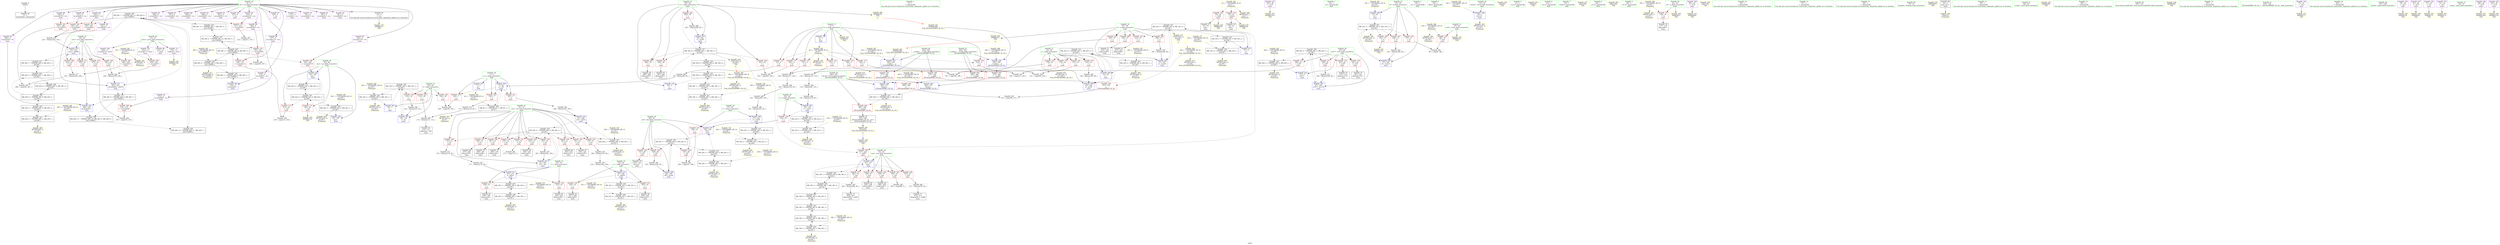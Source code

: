 digraph "SVFG" {
	label="SVFG";

	Node0x55bfc1766250 [shape=record,color=grey,label="{NodeID: 0\nNullPtr}"];
	Node0x55bfc1766250 -> Node0x55bfc17925d0[style=solid];
	Node0x55bfc17bfad0 [shape=record,color=black,label="{NodeID: 360\nMR_46V_7 = PHI(MR_46V_12, MR_46V_6, )\npts\{120000 \}\n}"];
	Node0x55bfc17bfad0 -> Node0x55bfc179a0c0[style=dashed];
	Node0x55bfc17bfad0 -> Node0x55bfc179a260[style=dashed];
	Node0x55bfc17bfad0 -> Node0x55bfc179a330[style=dashed];
	Node0x55bfc17bfad0 -> Node0x55bfc179a400[style=dashed];
	Node0x55bfc17bfad0 -> Node0x55bfc17961e0[style=dashed];
	Node0x55bfc17bfad0 -> Node0x55bfc17b01d0[style=dashed];
	Node0x55bfc17bfad0 -> Node0x55bfc17b5ad0[style=dashed];
	Node0x55bfc17bfad0 -> Node0x55bfc17b91d0[style=dashed];
	Node0x55bfc17a1cd0 [shape=record,color=grey,label="{NodeID: 277\n247 = Binary(242, 246, )\n}"];
	Node0x55bfc17a1cd0 -> Node0x55bfc17a3350[style=solid];
	Node0x55bfc1794ed0 [shape=record,color=red,label="{NodeID: 194\n369\<--368\n\<--\n_ZSt3minIiERKT_S2_S2_\n}"];
	Node0x55bfc1794ed0 -> Node0x55bfc17a34d0[style=solid];
	Node0x55bfc17921e0 [shape=record,color=purple,label="{NodeID: 111\n154\<--13\nadd.ptr\<--price\nmain\n}"];
	Node0x55bfc17921e0 -> Node0x55bfc179fae0[style=solid];
	Node0x55bfc1790510 [shape=record,color=green,label="{NodeID: 28\n45\<--46\ns\<--s_field_insensitive\nmain\n}"];
	Node0x55bfc1790510 -> Node0x55bfc1797dd0[style=solid];
	Node0x55bfc1790510 -> Node0x55bfc1795820[style=solid];
	Node0x55bfc179af00 [shape=record,color=yellow,style=double,label="{NodeID: 388\n54V_1 = ENCHI(MR_54V_0)\npts\{365 \}\nFun[_ZSt3minIiERKT_S2_S2_]}"];
	Node0x55bfc179af00 -> Node0x55bfc1796ad0[style=dashed];
	Node0x55bfc17a46d0 [shape=record,color=grey,label="{NodeID: 305\n187 = cmp(185, 186, )\n}"];
	Node0x55bfc17965f0 [shape=record,color=blue,label="{NodeID: 222\n65\<--197\nans\<--\nmain\n}"];
	Node0x55bfc17965f0 -> Node0x55bfc17aedd0[style=dashed];
	Node0x55bfc1798040 [shape=record,color=red,label="{NodeID: 139\n151\<--49\n\<--i20\nmain\n}"];
	Node0x55bfc1798040 -> Node0x55bfc1792be0[style=solid];
	Node0x55bfc1792cb0 [shape=record,color=black,label="{NodeID: 56\n190\<--189\nidxprom43\<--\nmain\n}"];
	Node0x55bfc17c6ce0 [shape=record,color=yellow,style=double,label="{NodeID: 416\nRETMU(54V_2)\npts\{365 \}\nFun[_ZSt3minIiERKT_S2_S2_]}"];
	Node0x55bfc17b73d0 [shape=record,color=black,label="{NodeID: 333\nMR_38V_4 = PHI(MR_38V_8, MR_38V_3, )\npts\{62 \}\n}"];
	Node0x55bfc17b73d0 -> Node0x55bfc17b41d0[style=dashed];
	Node0x55bfc17b73d0 -> Node0x55bfc17b87d0[style=dashed];
	Node0x55bfc17b73d0 -> Node0x55bfc17bf0d0[style=dashed];
	Node0x55bfc179fae0 [shape=record,color=yellow,style=double,label="{NodeID: 250\nAPARM(154)\nCS[]}"];
	Node0x55bfc1799700 [shape=record,color=red,label="{NodeID: 167\n282\<--61\n\<--mm\nmain\n}"];
	Node0x55bfc1799700 -> Node0x55bfc17a0ad0[style=solid];
	Node0x55bfc1794370 [shape=record,color=purple,label="{NodeID: 84\n224\<--9\narrayidx61\<--res\nmain\n}"];
	Node0x55bfc1794370 -> Node0x55bfc179a260[style=solid];
	Node0x55bfc1766110 [shape=record,color=green,label="{NodeID: 1\n5\<--1\n\<--dummyObj\nCan only get source location for instruction, argument, global var or function.}"];
	Node0x55bfc17bffd0 [shape=record,color=yellow,style=double,label="{NodeID: 361\n2V_1 = ENCHI(MR_2V_0)\npts\{1 \}\nFun[main]}"];
	Node0x55bfc17bffd0 -> Node0x55bfc1797270[style=dashed];
	Node0x55bfc17bffd0 -> Node0x55bfc1797340[style=dashed];
	Node0x55bfc17bffd0 -> Node0x55bfc179afe0[style=dashed];
	Node0x55bfc17a1e50 [shape=record,color=grey,label="{NodeID: 278\n180 = Binary(179, 85, )\n}"];
	Node0x55bfc17a1e50 -> Node0x55bfc17a1fd0[style=solid];
	Node0x55bfc1794fa0 [shape=record,color=red,label="{NodeID: 195\n371\<--370\n\<--\n_ZSt3minIiERKT_S2_S2_\n}"];
	Node0x55bfc1794fa0 -> Node0x55bfc17a34d0[style=solid];
	Node0x55bfc17922b0 [shape=record,color=red,label="{NodeID: 112\n93\<--4\n\<--h\nmain\n}"];
	Node0x55bfc17922b0 -> Node0x55bfc17a2450[style=solid];
	Node0x55bfc17905e0 [shape=record,color=green,label="{NodeID: 29\n47\<--48\nt\<--t_field_insensitive\nmain\n}"];
	Node0x55bfc17905e0 -> Node0x55bfc1797ea0[style=solid];
	Node0x55bfc17905e0 -> Node0x55bfc17958f0[style=solid];
	Node0x55bfc179afe0 [shape=record,color=yellow,style=double,label="{NodeID: 389\nRETMU(2V_1)\npts\{1 \}\nFun[main]}"];
	Node0x55bfc17a4850 [shape=record,color=grey,label="{NodeID: 306\n319 = cmp(313, 318, )\n}"];
	Node0x55bfc17966c0 [shape=record,color=blue,label="{NodeID: 223\n67\<--5\nu107\<--\nmain\n}"];
	Node0x55bfc17966c0 -> Node0x55bfc17af2d0[style=dashed];
	Node0x55bfc1798110 [shape=record,color=red,label="{NodeID: 140\n158\<--49\n\<--i20\nmain\n}"];
	Node0x55bfc1798110 -> Node0x55bfc17a0dd0[style=solid];
	Node0x55bfc1792d80 [shape=record,color=black,label="{NodeID: 57\n193\<--192\nidxprom45\<--\nmain\n}"];
	Node0x55bfc17c6dc0 [shape=record,color=yellow,style=double,label="{NodeID: 417\nCSMU(34V_5)\npts\{58 \}\nCS[]|{<s0>8}}"];
	Node0x55bfc17c6dc0:s0 -> Node0x55bfc179ab50[style=dashed,color=red];
	Node0x55bfc17b78d0 [shape=record,color=black,label="{NodeID: 334\nMR_40V_4 = PHI(MR_40V_8, MR_40V_3, )\npts\{64 \}\n}"];
	Node0x55bfc17b78d0 -> Node0x55bfc17b46d0[style=dashed];
	Node0x55bfc17b78d0 -> Node0x55bfc17b8cd0[style=dashed];
	Node0x55bfc17b78d0 -> Node0x55bfc17bf5d0[style=dashed];
	Node0x55bfc179fbb0 [shape=record,color=yellow,style=double,label="{NodeID: 251\nAPARM(335)\nCS[]}"];
	Node0x55bfc17997d0 [shape=record,color=red,label="{NodeID: 168\n242\<--63\n\<--tres\nmain\n}"];
	Node0x55bfc17997d0 -> Node0x55bfc17a1cd0[style=solid];
	Node0x55bfc1794440 [shape=record,color=purple,label="{NodeID: 85\n228\<--9\narrayidx63\<--res\nmain\n}"];
	Node0x55bfc1768810 [shape=record,color=green,label="{NodeID: 2\n16\<--1\n.str\<--dummyObj\nGlob }"];
	Node0x55bfc17c0af0 [shape=record,color=yellow,style=double,label="{NodeID: 362\n4V_1 = ENCHI(MR_4V_0)\npts\{6 \}\nFun[main]}"];
	Node0x55bfc17c0af0 -> Node0x55bfc17922b0[style=dashed];
	Node0x55bfc17c0af0 -> Node0x55bfc1792380[style=dashed];
	Node0x55bfc17c0af0 -> Node0x55bfc1792450[style=dashed];
	Node0x55bfc17c0af0 -> Node0x55bfc1792520[style=dashed];
	Node0x55bfc17c0af0 -> Node0x55bfc1796d90[style=dashed];
	Node0x55bfc17c0af0 -> Node0x55bfc1796e60[style=dashed];
	Node0x55bfc17c0af0 -> Node0x55bfc1796f30[style=dashed];
	Node0x55bfc17c0af0 -> Node0x55bfc179bb00[style=dashed];
	Node0x55bfc17a1fd0 [shape=record,color=grey,label="{NodeID: 279\n181 = Binary(180, 169, )\n}"];
	Node0x55bfc17a1fd0 -> Node0x55bfc1795dd0[style=solid];
	Node0x55bfc1795070 [shape=record,color=blue,label="{NodeID: 196\n4\<--5\nh\<--\nGlob }"];
	Node0x55bfc1795070 -> Node0x55bfc17c0af0[style=dashed];
	Node0x55bfc1792380 [shape=record,color=red,label="{NodeID: 113\n128\<--4\n\<--h\nmain\n}"];
	Node0x55bfc1792380 -> Node0x55bfc17a40d0[style=solid];
	Node0x55bfc17906b0 [shape=record,color=green,label="{NodeID: 30\n49\<--50\ni20\<--i20_field_insensitive\nmain\n}"];
	Node0x55bfc17906b0 -> Node0x55bfc1797f70[style=solid];
	Node0x55bfc17906b0 -> Node0x55bfc1798040[style=solid];
	Node0x55bfc17906b0 -> Node0x55bfc1798110[style=solid];
	Node0x55bfc17906b0 -> Node0x55bfc17959c0[style=solid];
	Node0x55bfc17906b0 -> Node0x55bfc1795a90[style=solid];
	Node0x55bfc179bb00 [shape=record,color=yellow,style=double,label="{NodeID: 390\nRETMU(4V_1)\npts\{6 \}\nFun[main]}"];
	Node0x55bfc17aedd0 [shape=record,color=black,label="{NodeID: 307\nMR_42V_4 = PHI(MR_42V_6, MR_42V_3, )\npts\{66 \}\n}"];
	Node0x55bfc17aedd0 -> Node0x55bfc1799b10[style=dashed];
	Node0x55bfc17aedd0 -> Node0x55bfc1799be0[style=dashed];
	Node0x55bfc17aedd0 -> Node0x55bfc1796790[style=dashed];
	Node0x55bfc17aedd0 -> Node0x55bfc17b1fd0[style=dashed];
	Node0x55bfc17aedd0 -> Node0x55bfc17bdcd0[style=dashed];
	Node0x55bfc1796790 [shape=record,color=blue,label="{NodeID: 224\n65\<--325\nans\<--\nmain\n}"];
	Node0x55bfc1796790 -> Node0x55bfc17b1fd0[style=dashed];
	Node0x55bfc17981e0 [shape=record,color=red,label="{NodeID: 141\n172\<--51\n\<--j31\nmain\n}"];
	Node0x55bfc17981e0 -> Node0x55bfc17a4250[style=solid];
	Node0x55bfc1792e50 [shape=record,color=black,label="{NodeID: 58\n206\<--205\nidxprom51\<--\nmain\n}"];
	Node0x55bfc17c6f20 [shape=record,color=yellow,style=double,label="{NodeID: 418\nCSMU(36V_6)\npts\{60 \}\nCS[]|{<s0>8}}"];
	Node0x55bfc17c6f20:s0 -> Node0x55bfc179ac60[style=dashed,color=red];
	Node0x55bfc17b7dd0 [shape=record,color=black,label="{NodeID: 335\nMR_46V_6 = PHI(MR_46V_13, MR_46V_5, )\npts\{120000 \}\n}"];
	Node0x55bfc17b7dd0 -> Node0x55bfc1799ff0[style=dashed];
	Node0x55bfc17b7dd0 -> Node0x55bfc17b4bd0[style=dashed];
	Node0x55bfc17b7dd0 -> Node0x55bfc17b91d0[style=dashed];
	Node0x55bfc17b7dd0 -> Node0x55bfc17bfad0[style=dashed];
	Node0x55bfc179fc80 [shape=record,color=yellow,style=double,label="{NodeID: 252\nAPARM(333)\nCS[]}"];
	Node0x55bfc17998a0 [shape=record,color=red,label="{NodeID: 169\n250\<--63\n\<--tres\nmain\n}"];
	Node0x55bfc17998a0 -> Node0x55bfc17a0c50[style=solid];
	Node0x55bfc1794510 [shape=record,color=purple,label="{NodeID: 86\n231\<--9\narrayidx65\<--res\nmain\n}"];
	Node0x55bfc1794510 -> Node0x55bfc179a330[style=solid];
	Node0x55bfc1769b60 [shape=record,color=green,label="{NodeID: 3\n18\<--1\n.str.1\<--dummyObj\nGlob }"];
	Node0x55bfc17c0bd0 [shape=record,color=yellow,style=double,label="{NodeID: 363\n6V_1 = ENCHI(MR_6V_0)\npts\{8 \}\nFun[main]}"];
	Node0x55bfc17c0bd0 -> Node0x55bfc17b96d0[style=dashed];
	Node0x55bfc17a2150 [shape=record,color=grey,label="{NodeID: 280\n113 = Binary(111, 112, )\n}"];
	Node0x55bfc17a2150 -> Node0x55bfc1792a40[style=solid];
	Node0x55bfc1795170 [shape=record,color=blue,label="{NodeID: 197\n7\<--5\nn\<--\nGlob }"];
	Node0x55bfc1795170 -> Node0x55bfc17c0bd0[style=dashed];
	Node0x55bfc1792450 [shape=record,color=red,label="{NodeID: 114\n131\<--4\n\<--h\nmain\n}"];
	Node0x55bfc1792450 -> Node0x55bfc17a31d0[style=solid];
	Node0x55bfc1790780 [shape=record,color=green,label="{NodeID: 31\n51\<--52\nj31\<--j31_field_insensitive\nmain\n}"];
	Node0x55bfc1790780 -> Node0x55bfc17981e0[style=solid];
	Node0x55bfc1790780 -> Node0x55bfc17982b0[style=solid];
	Node0x55bfc1790780 -> Node0x55bfc1798380[style=solid];
	Node0x55bfc1790780 -> Node0x55bfc1798450[style=solid];
	Node0x55bfc1790780 -> Node0x55bfc1798520[style=solid];
	Node0x55bfc1790780 -> Node0x55bfc17985f0[style=solid];
	Node0x55bfc1790780 -> Node0x55bfc17986c0[style=solid];
	Node0x55bfc1790780 -> Node0x55bfc1798790[style=solid];
	Node0x55bfc1790780 -> Node0x55bfc1798860[style=solid];
	Node0x55bfc1790780 -> Node0x55bfc1798930[style=solid];
	Node0x55bfc1790780 -> Node0x55bfc1795c30[style=solid];
	Node0x55bfc1790780 -> Node0x55bfc1796520[style=solid];
	Node0x55bfc179bbe0 [shape=record,color=yellow,style=double,label="{NodeID: 391\nRETMU(6V_2)\npts\{8 \}\nFun[main]}"];
	Node0x55bfc17af2d0 [shape=record,color=black,label="{NodeID: 308\nMR_44V_4 = PHI(MR_44V_5, MR_44V_3, )\npts\{68 \}\n}"];
	Node0x55bfc17af2d0 -> Node0x55bfc1799cb0[style=dashed];
	Node0x55bfc17af2d0 -> Node0x55bfc1799d80[style=dashed];
	Node0x55bfc17af2d0 -> Node0x55bfc1799e50[style=dashed];
	Node0x55bfc17af2d0 -> Node0x55bfc1799f20[style=dashed];
	Node0x55bfc17af2d0 -> Node0x55bfc1796860[style=dashed];
	Node0x55bfc17af2d0 -> Node0x55bfc17be1d0[style=dashed];
	Node0x55bfc1796860 [shape=record,color=blue,label="{NodeID: 225\n67\<--330\nu107\<--inc119\nmain\n}"];
	Node0x55bfc1796860 -> Node0x55bfc17af2d0[style=dashed];
	Node0x55bfc17982b0 [shape=record,color=red,label="{NodeID: 142\n175\<--51\n\<--j31\nmain\n}"];
	Node0x55bfc17982b0 -> Node0x55bfc17a1550[style=solid];
	Node0x55bfc1792f20 [shape=record,color=black,label="{NodeID: 59\n209\<--208\nidxprom53\<--\nmain\n}"];
	Node0x55bfc17b82d0 [shape=record,color=black,label="{NodeID: 336\nMR_36V_8 = PHI(MR_36V_6, MR_36V_4, )\npts\{60 \}\n}"];
	Node0x55bfc17b82d0 -> Node0x55bfc17b6ed0[style=dashed];
	Node0x55bfc179fd50 [shape=record,color=yellow,style=double,label="{NodeID: 253\nAPARM(334)\nCS[]}"];
	Node0x55bfc1799970 [shape=record,color=red,label="{NodeID: 170\n275\<--63\n\<--tres\nmain\n}"];
	Node0x55bfc1799970 -> Node0x55bfc17a3650[style=solid];
	Node0x55bfc17945e0 [shape=record,color=purple,label="{NodeID: 87\n237\<--9\narrayidx68\<--res\nmain\n}"];
	Node0x55bfc1769bf0 [shape=record,color=green,label="{NodeID: 4\n20\<--1\nstdin\<--dummyObj\nGlob }"];
	Node0x55bfc17c0cb0 [shape=record,color=yellow,style=double,label="{NodeID: 364\n8V_1 = ENCHI(MR_8V_0)\npts\{15 \}\nFun[main]}"];
	Node0x55bfc17c0cb0 -> Node0x55bfc179a4d0[style=dashed];
	Node0x55bfc17c0cb0 -> Node0x55bfc179a5a0[style=dashed];
	Node0x55bfc17c0cb0 -> Node0x55bfc179bcc0[style=dashed];
	Node0x55bfc17a22d0 [shape=record,color=grey,label="{NodeID: 281\n168 = Binary(167, 169, )\n}"];
	Node0x55bfc17a22d0 -> Node0x55bfc1795c30[style=solid];
	Node0x55bfc1795270 [shape=record,color=blue,label="{NodeID: 198\n33\<--5\nretval\<--\nmain\n}"];
	Node0x55bfc1795270 -> Node0x55bfc179bda0[style=dashed];
	Node0x55bfc1792520 [shape=record,color=red,label="{NodeID: 115\n137\<--4\n\<--h\nmain\n}"];
	Node0x55bfc1792520 -> Node0x55bfc17a2bd0[style=solid];
	Node0x55bfc1790850 [shape=record,color=green,label="{NodeID: 32\n53\<--54\nl\<--l_field_insensitive\nmain\n}"];
	Node0x55bfc1790850 -> Node0x55bfc1798a00[style=solid];
	Node0x55bfc1790850 -> Node0x55bfc1798ad0[style=solid];
	Node0x55bfc1790850 -> Node0x55bfc1795d00[style=solid];
	Node0x55bfc179bcc0 [shape=record,color=yellow,style=double,label="{NodeID: 392\nRETMU(8V_1)\npts\{15 \}\nFun[main]}"];
	Node0x55bfc17af7d0 [shape=record,color=black,label="{NodeID: 309\nMR_26V_5 = PHI(MR_26V_6, MR_26V_4, )\npts\{50 \}\n}"];
	Node0x55bfc17af7d0 -> Node0x55bfc1797f70[style=dashed];
	Node0x55bfc17af7d0 -> Node0x55bfc1798040[style=dashed];
	Node0x55bfc17af7d0 -> Node0x55bfc1798110[style=dashed];
	Node0x55bfc17af7d0 -> Node0x55bfc1795a90[style=dashed];
	Node0x55bfc17af7d0 -> Node0x55bfc17b15d0[style=dashed];
	Node0x55bfc1796930 [shape=record,color=blue,label="{NodeID: 226\n37\<--341\ntt\<--inc123\nmain\n}"];
	Node0x55bfc1796930 -> Node0x55bfc17b9bd0[style=dashed];
	Node0x55bfc1798380 [shape=record,color=red,label="{NodeID: 143\n179\<--51\n\<--j31\nmain\n}"];
	Node0x55bfc1798380 -> Node0x55bfc17a1e50[style=solid];
	Node0x55bfc1792ff0 [shape=record,color=black,label="{NodeID: 60\n220\<--219\nidxprom58\<--\nmain\n}"];
	Node0x55bfc17b87d0 [shape=record,color=black,label="{NodeID: 337\nMR_38V_8 = PHI(MR_38V_5, MR_38V_4, )\npts\{62 \}\n}"];
	Node0x55bfc17b87d0 -> Node0x55bfc17b73d0[style=dashed];
	Node0x55bfc179fe20 [shape=record,color=yellow,style=double,label="{NodeID: 254\nARet(81)\nCS[]}"];
	Node0x55bfc1799a40 [shape=record,color=red,label="{NodeID: 171\n278\<--63\n\<--tres\nmain\n}"];
	Node0x55bfc1799a40 -> Node0x55bfc17962b0[style=solid];
	Node0x55bfc17946b0 [shape=record,color=purple,label="{NodeID: 88\n240\<--9\narrayidx70\<--res\nmain\n}"];
	Node0x55bfc17946b0 -> Node0x55bfc179a400[style=solid];
	Node0x55bfc1769750 [shape=record,color=green,label="{NodeID: 5\n21\<--1\n.str.2\<--dummyObj\nGlob }"];
	Node0x55bfc17c0d90 [shape=record,color=yellow,style=double,label="{NodeID: 365\n10V_1 = ENCHI(MR_10V_0)\npts\{34 \}\nFun[main]}"];
	Node0x55bfc17c0d90 -> Node0x55bfc1795270[style=dashed];
	Node0x55bfc17a2450 [shape=record,color=grey,label="{NodeID: 282\n94 = Binary(85, 93, )\n}"];
	Node0x55bfc17a2450 -> Node0x55bfc1795410[style=solid];
	Node0x55bfc1795340 [shape=record,color=blue,label="{NodeID: 199\n37\<--85\ntt\<--\nmain\n}"];
	Node0x55bfc1795340 -> Node0x55bfc17b9bd0[style=dashed];
	Node0x55bfc1796d90 [shape=record,color=red,label="{NodeID: 116\n186\<--4\n\<--h\nmain\n}"];
	Node0x55bfc1796d90 -> Node0x55bfc17a46d0[style=solid];
	Node0x55bfc1790920 [shape=record,color=green,label="{NodeID: 33\n55\<--56\nr\<--r_field_insensitive\nmain\n}"];
	Node0x55bfc1790920 -> Node0x55bfc1798ba0[style=solid];
	Node0x55bfc1790920 -> Node0x55bfc1798c70[style=solid];
	Node0x55bfc1790920 -> Node0x55bfc1795dd0[style=solid];
	Node0x55bfc179bda0 [shape=record,color=yellow,style=double,label="{NodeID: 393\nRETMU(10V_2)\npts\{34 \}\nFun[main]}"];
	Node0x55bfc17afcd0 [shape=record,color=black,label="{NodeID: 310\nMR_50V_3 = PHI(MR_50V_4, MR_50V_2, )\npts\{361 \}\n}"];
	Node0x55bfc17afcd0 -> Node0x55bfc179a8e0[style=dashed];
	Node0x55bfc17afcd0 -> Node0x55bfc17c6b20[style=dashed];
	Node0x55bfc1796a00 [shape=record,color=blue,label="{NodeID: 227\n362\<--358\n__a.addr\<--__a\n_ZSt3minIiERKT_S2_S2_\n}"];
	Node0x55bfc1796a00 -> Node0x55bfc179a9b0[style=dashed];
	Node0x55bfc1796a00 -> Node0x55bfc179aa80[style=dashed];
	Node0x55bfc1796a00 -> Node0x55bfc17c6c00[style=dashed];
	Node0x55bfc1798450 [shape=record,color=red,label="{NodeID: 144\n235\<--51\n\<--j31\nmain\n}"];
	Node0x55bfc1798450 -> Node0x55bfc1793330[style=solid];
	Node0x55bfc17930c0 [shape=record,color=black,label="{NodeID: 61\n223\<--222\nidxprom60\<--\nmain\n}"];
	Node0x55bfc17b8cd0 [shape=record,color=black,label="{NodeID: 338\nMR_40V_8 = PHI(MR_40V_5, MR_40V_4, )\npts\{64 \}\n}"];
	Node0x55bfc17b8cd0 -> Node0x55bfc17b78d0[style=dashed];
	Node0x55bfc179feb0 [shape=record,color=yellow,style=double,label="{NodeID: 255\nARet(92)\nCS[]}"];
	Node0x55bfc1799b10 [shape=record,color=red,label="{NodeID: 172\n313\<--65\n\<--ans\nmain\n}"];
	Node0x55bfc1799b10 -> Node0x55bfc17a4850[style=solid];
	Node0x55bfc1794780 [shape=record,color=purple,label="{NodeID: 89\n258\<--9\narrayidx80\<--res\nmain\n}"];
	Node0x55bfc17697e0 [shape=record,color=green,label="{NodeID: 6\n23\<--1\n.str.3\<--dummyObj\nGlob }"];
	Node0x55bfc17c0e70 [shape=record,color=yellow,style=double,label="{NodeID: 366\n12V_1 = ENCHI(MR_12V_0)\npts\{36 \}\nFun[main]}"];
	Node0x55bfc17c0e70 -> Node0x55bfc1797410[style=dashed];
	Node0x55bfc17c0e70 -> Node0x55bfc179be80[style=dashed];
	Node0x55bfc17a25d0 [shape=record,color=grey,label="{NodeID: 283\n341 = Binary(340, 85, )\n}"];
	Node0x55bfc17a25d0 -> Node0x55bfc1796930[style=solid];
	Node0x55bfc1795410 [shape=record,color=blue,label="{NodeID: 200\n7\<--94\nn\<--shl\nmain\n}"];
	Node0x55bfc1795410 -> Node0x55bfc1797000[style=dashed];
	Node0x55bfc1795410 -> Node0x55bfc17970d0[style=dashed];
	Node0x55bfc1795410 -> Node0x55bfc17971a0[style=dashed];
	Node0x55bfc1795410 -> Node0x55bfc17b96d0[style=dashed];
	Node0x55bfc1796e60 [shape=record,color=red,label="{NodeID: 117\n202\<--4\n\<--h\nmain\n}"];
	Node0x55bfc1796e60 -> Node0x55bfc17a3dd0[style=solid];
	Node0x55bfc17909f0 [shape=record,color=green,label="{NodeID: 34\n57\<--58\nu\<--u_field_insensitive\nmain\n}"];
	Node0x55bfc17909f0 -> Node0x55bfc1798d40[style=solid];
	Node0x55bfc17909f0 -> Node0x55bfc1798e10[style=solid];
	Node0x55bfc17909f0 -> Node0x55bfc1798ee0[style=solid];
	Node0x55bfc17909f0 -> Node0x55bfc1798fb0[style=solid];
	Node0x55bfc17909f0 -> Node0x55bfc1795ea0[style=solid];
	Node0x55bfc17909f0 -> Node0x55bfc1796450[style=solid];
	Node0x55bfc17909f0 -> Node0x55bfc179f6d0[style=solid];
	Node0x55bfc179be80 [shape=record,color=yellow,style=double,label="{NodeID: 394\nRETMU(12V_1)\npts\{36 \}\nFun[main]}"];
	Node0x55bfc17b01d0 [shape=record,color=black,label="{NodeID: 311\nMR_46V_9 = PHI(MR_46V_8, MR_46V_7, )\npts\{120000 \}\n}"];
	Node0x55bfc17b01d0 -> Node0x55bfc179a670[style=dashed];
	Node0x55bfc17b01d0 -> Node0x55bfc17962b0[style=dashed];
	Node0x55bfc17b01d0 -> Node0x55bfc17b1ad0[style=dashed];
	Node0x55bfc1796ad0 [shape=record,color=blue,label="{NodeID: 228\n364\<--359\n__b.addr\<--__b\n_ZSt3minIiERKT_S2_S2_\n}"];
	Node0x55bfc1796ad0 -> Node0x55bfc1794d30[style=dashed];
	Node0x55bfc1796ad0 -> Node0x55bfc1794e00[style=dashed];
	Node0x55bfc1796ad0 -> Node0x55bfc17c6ce0[style=dashed];
	Node0x55bfc1798520 [shape=record,color=red,label="{NodeID: 145\n243\<--51\n\<--j31\nmain\n}"];
	Node0x55bfc1798520 -> Node0x55bfc17934d0[style=solid];
	Node0x55bfc1793190 [shape=record,color=black,label="{NodeID: 62\n227\<--226\nidxprom62\<--\nmain\n}"];
	Node0x55bfc17b91d0 [shape=record,color=black,label="{NodeID: 339\nMR_46V_13 = PHI(MR_46V_7, MR_46V_6, )\npts\{120000 \}\n}"];
	Node0x55bfc17b91d0 -> Node0x55bfc17b7dd0[style=dashed];
	Node0x55bfc179ff40 [shape=record,color=yellow,style=double,label="{NodeID: 256\nARet(214)\nCS[]}"];
	Node0x55bfc179ff40 -> Node0x55bfc179a190[style=solid];
	Node0x55bfc1799be0 [shape=record,color=red,label="{NodeID: 173\n334\<--65\n\<--ans\nmain\n}"];
	Node0x55bfc1799be0 -> Node0x55bfc179fd50[style=solid];
	Node0x55bfc1794850 [shape=record,color=purple,label="{NodeID: 90\n261\<--9\narrayidx82\<--res\nmain\n}"];
	Node0x55bfc1794850 -> Node0x55bfc17961e0[style=solid];
	Node0x55bfc1769870 [shape=record,color=green,label="{NodeID: 7\n25\<--1\nstdout\<--dummyObj\nGlob }"];
	Node0x55bfc17c0f50 [shape=record,color=yellow,style=double,label="{NodeID: 367\n14V_1 = ENCHI(MR_14V_0)\npts\{38 \}\nFun[main]}"];
	Node0x55bfc17c0f50 -> Node0x55bfc1795340[style=dashed];
	Node0x55bfc17a2750 [shape=record,color=grey,label="{NodeID: 284\n164 = Binary(163, 85, )\n}"];
	Node0x55bfc17a2750 -> Node0x55bfc1795b60[style=solid];
	Node0x55bfc17954e0 [shape=record,color=blue,label="{NodeID: 201\n39\<--5\ni\<--\nmain\n}"];
	Node0x55bfc17954e0 -> Node0x55bfc17b5fd0[style=dashed];
	Node0x55bfc1796f30 [shape=record,color=red,label="{NodeID: 118\n310\<--4\n\<--h\nmain\n}"];
	Node0x55bfc1796f30 -> Node0x55bfc17a4550[style=solid];
	Node0x55bfc1790ac0 [shape=record,color=green,label="{NodeID: 35\n59\<--60\nv\<--v_field_insensitive\nmain\n}"];
	Node0x55bfc1790ac0 -> Node0x55bfc1799080[style=solid];
	Node0x55bfc1790ac0 -> Node0x55bfc1799150[style=solid];
	Node0x55bfc1790ac0 -> Node0x55bfc1799220[style=solid];
	Node0x55bfc1790ac0 -> Node0x55bfc17992f0[style=solid];
	Node0x55bfc1790ac0 -> Node0x55bfc1795f70[style=solid];
	Node0x55bfc1790ac0 -> Node0x55bfc1796380[style=solid];
	Node0x55bfc1790ac0 -> Node0x55bfc179f7a0[style=solid];
	Node0x55bfc179bf60 [shape=record,color=yellow,style=double,label="{NodeID: 395\nRETMU(14V_3)\npts\{38 \}\nFun[main]}"];
	Node0x55bfc17b06d0 [shape=record,color=black,label="{NodeID: 312\nMR_20V_4 = PHI(MR_20V_5, MR_20V_3, )\npts\{44 \}\n}"];
	Node0x55bfc17b06d0 -> Node0x55bfc1797a90[style=dashed];
	Node0x55bfc17b06d0 -> Node0x55bfc1797b60[style=dashed];
	Node0x55bfc17b06d0 -> Node0x55bfc1797c30[style=dashed];
	Node0x55bfc17b06d0 -> Node0x55bfc1797d00[style=dashed];
	Node0x55bfc17b06d0 -> Node0x55bfc1795b60[style=dashed];
	Node0x55bfc17b06d0 -> Node0x55bfc17ba5d0[style=dashed];
	Node0x55bfc1796ba0 [shape=record,color=blue,label="{NodeID: 229\n360\<--374\nretval\<--\n_ZSt3minIiERKT_S2_S2_\n}"];
	Node0x55bfc1796ba0 -> Node0x55bfc17afcd0[style=dashed];
	Node0x55bfc17985f0 [shape=record,color=red,label="{NodeID: 146\n251\<--51\n\<--j31\nmain\n}"];
	Node0x55bfc17985f0 -> Node0x55bfc17935a0[style=solid];
	Node0x55bfc1793260 [shape=record,color=black,label="{NodeID: 63\n230\<--229\nidxprom64\<--\nmain\n}"];
	Node0x55bfc17b96d0 [shape=record,color=black,label="{NodeID: 340\nMR_6V_2 = PHI(MR_6V_3, MR_6V_1, )\npts\{8 \}\n}"];
	Node0x55bfc17b96d0 -> Node0x55bfc1795410[style=dashed];
	Node0x55bfc17b96d0 -> Node0x55bfc179bbe0[style=dashed];
	Node0x55bfc179ffd0 [shape=record,color=yellow,style=double,label="{NodeID: 257\nARet(109)\nCS[]}"];
	Node0x55bfc1799cb0 [shape=record,color=red,label="{NodeID: 174\n309\<--67\n\<--u107\nmain\n}"];
	Node0x55bfc1799cb0 -> Node0x55bfc17a4550[style=solid];
	Node0x55bfc1794920 [shape=record,color=purple,label="{NodeID: 91\n269\<--9\narrayidx85\<--res\nmain\n}"];
	Node0x55bfc1769900 [shape=record,color=green,label="{NodeID: 8\n26\<--1\n.str.4\<--dummyObj\nGlob }"];
	Node0x55bfc17c1030 [shape=record,color=yellow,style=double,label="{NodeID: 368\n16V_1 = ENCHI(MR_16V_0)\npts\{40 \}\nFun[main]}"];
	Node0x55bfc17c1030 -> Node0x55bfc17ba0d0[style=dashed];
	Node0x55bfc17a28d0 [shape=record,color=grey,label="{NodeID: 285\n134 = Binary(85, 133, )\n}"];
	Node0x55bfc17a28d0 -> Node0x55bfc17a0f50[style=solid];
	Node0x55bfc17955b0 [shape=record,color=blue,label="{NodeID: 202\n118\<--5\narrayidx9\<--\nmain\n}"];
	Node0x55bfc17955b0 -> Node0x55bfc17b64d0[style=dashed];
	Node0x55bfc1797000 [shape=record,color=red,label="{NodeID: 119\n105\<--7\n\<--n\nmain\n}"];
	Node0x55bfc1797000 -> Node0x55bfc17a3950[style=solid];
	Node0x55bfc1790b90 [shape=record,color=green,label="{NodeID: 36\n61\<--62\nmm\<--mm_field_insensitive\nmain\n}"];
	Node0x55bfc1790b90 -> Node0x55bfc17993c0[style=solid];
	Node0x55bfc1790b90 -> Node0x55bfc1799490[style=solid];
	Node0x55bfc1790b90 -> Node0x55bfc1799560[style=solid];
	Node0x55bfc1790b90 -> Node0x55bfc1799630[style=solid];
	Node0x55bfc1790b90 -> Node0x55bfc1799700[style=solid];
	Node0x55bfc1790b90 -> Node0x55bfc1796040[style=solid];
	Node0x55bfc179c040 [shape=record,color=yellow,style=double,label="{NodeID: 396\nRETMU(16V_2)\npts\{40 \}\nFun[main]}"];
	Node0x55bfc17b0bd0 [shape=record,color=black,label="{NodeID: 313\nMR_22V_3 = PHI(MR_22V_4, MR_22V_2, )\npts\{46 \}\n}"];
	Node0x55bfc17b0bd0 -> Node0x55bfc1795820[style=dashed];
	Node0x55bfc17b0bd0 -> Node0x55bfc17baad0[style=dashed];
	Node0x55bfc1796c70 [shape=record,color=blue,label="{NodeID: 230\n360\<--377\nretval\<--\n_ZSt3minIiERKT_S2_S2_\n}"];
	Node0x55bfc1796c70 -> Node0x55bfc17afcd0[style=dashed];
	Node0x55bfc17986c0 [shape=record,color=red,label="{NodeID: 147\n256\<--51\n\<--j31\nmain\n}"];
	Node0x55bfc17986c0 -> Node0x55bfc1793670[style=solid];
	Node0x55bfc1793330 [shape=record,color=black,label="{NodeID: 64\n236\<--235\nidxprom67\<--\nmain\n}"];
	Node0x55bfc17b9bd0 [shape=record,color=black,label="{NodeID: 341\nMR_14V_3 = PHI(MR_14V_4, MR_14V_2, )\npts\{38 \}\n}"];
	Node0x55bfc17b9bd0 -> Node0x55bfc17974e0[style=dashed];
	Node0x55bfc17b9bd0 -> Node0x55bfc17975b0[style=dashed];
	Node0x55bfc17b9bd0 -> Node0x55bfc1797680[style=dashed];
	Node0x55bfc17b9bd0 -> Node0x55bfc1796930[style=dashed];
	Node0x55bfc17b9bd0 -> Node0x55bfc179bf60[style=dashed];
	Node0x55bfc17a0060 [shape=record,color=yellow,style=double,label="{NodeID: 258\nARet(156)\nCS[]}"];
	Node0x55bfc1799d80 [shape=record,color=red,label="{NodeID: 175\n314\<--67\n\<--u107\nmain\n}"];
	Node0x55bfc1799d80 -> Node0x55bfc1793b50[style=solid];
	Node0x55bfc17949f0 [shape=record,color=purple,label="{NodeID: 92\n273\<--9\narrayidx88\<--res\nmain\n}"];
	Node0x55bfc17949f0 -> Node0x55bfc179a670[style=solid];
	Node0x55bfc176a2e0 [shape=record,color=green,label="{NodeID: 9\n28\<--1\n.str.5\<--dummyObj\nGlob }"];
	Node0x55bfc17c1110 [shape=record,color=yellow,style=double,label="{NodeID: 369\n18V_1 = ENCHI(MR_18V_0)\npts\{42 \}\nFun[main]}"];
	Node0x55bfc17c1110 -> Node0x55bfc17979c0[style=dashed];
	Node0x55bfc17c1110 -> Node0x55bfc179c120[style=dashed];
	Node0x55bfc17a2a50 [shape=record,color=grey,label="{NodeID: 286\n271 = Binary(270, 85, )\n}"];
	Node0x55bfc17a2a50 -> Node0x55bfc17938e0[style=solid];
	Node0x55bfc1795680 [shape=record,color=blue,label="{NodeID: 203\n39\<--122\ni\<--inc\nmain\n}"];
	Node0x55bfc1795680 -> Node0x55bfc17b5fd0[style=dashed];
	Node0x55bfc17970d0 [shape=record,color=red,label="{NodeID: 120\n110\<--7\n\<--n\nmain\n}"];
	Node0x55bfc17970d0 -> Node0x55bfc17a16d0[style=solid];
	Node0x55bfc1790c60 [shape=record,color=green,label="{NodeID: 37\n63\<--64\ntres\<--tres_field_insensitive\nmain\n}"];
	Node0x55bfc1790c60 -> Node0x55bfc17997d0[style=solid];
	Node0x55bfc1790c60 -> Node0x55bfc17998a0[style=solid];
	Node0x55bfc1790c60 -> Node0x55bfc1799970[style=solid];
	Node0x55bfc1790c60 -> Node0x55bfc1799a40[style=solid];
	Node0x55bfc1790c60 -> Node0x55bfc1796110[style=solid];
	Node0x55bfc179c120 [shape=record,color=yellow,style=double,label="{NodeID: 397\nRETMU(18V_1)\npts\{42 \}\nFun[main]}"];
	Node0x55bfc17b10d0 [shape=record,color=black,label="{NodeID: 314\nMR_24V_3 = PHI(MR_24V_4, MR_24V_2, )\npts\{48 \}\n}"];
	Node0x55bfc17b10d0 -> Node0x55bfc17958f0[style=dashed];
	Node0x55bfc17b10d0 -> Node0x55bfc17bafd0[style=dashed];
	Node0x55bfc179eb70 [shape=record,color=yellow,style=double,label="{NodeID: 231\nAPARM(80)\nCS[]}"];
	Node0x55bfc1798790 [shape=record,color=red,label="{NodeID: 148\n267\<--51\n\<--j31\nmain\n}"];
	Node0x55bfc1798790 -> Node0x55bfc1793810[style=solid];
	Node0x55bfc1793400 [shape=record,color=black,label="{NodeID: 65\n239\<--238\nidxprom69\<--\nmain\n}"];
	Node0x55bfc17ba0d0 [shape=record,color=black,label="{NodeID: 342\nMR_16V_2 = PHI(MR_16V_4, MR_16V_1, )\npts\{40 \}\n}"];
	Node0x55bfc17ba0d0 -> Node0x55bfc17954e0[style=dashed];
	Node0x55bfc17ba0d0 -> Node0x55bfc179c040[style=dashed];
	Node0x55bfc17a00f0 [shape=record,color=yellow,style=double,label="{NodeID: 259\nARet(336)\nCS[]}"];
	Node0x55bfc1799e50 [shape=record,color=red,label="{NodeID: 176\n321\<--67\n\<--u107\nmain\n}"];
	Node0x55bfc1799e50 -> Node0x55bfc1793c20[style=solid];
	Node0x55bfc1794ac0 [shape=record,color=purple,label="{NodeID: 93\n281\<--9\narrayidx92\<--res\nmain\n}"];
	Node0x55bfc176a370 [shape=record,color=green,label="{NodeID: 10\n85\<--1\n\<--dummyObj\nCan only get source location for instruction, argument, global var or function.}"];
	Node0x55bfc17b38d0 [shape=record,color=yellow,style=double,label="{NodeID: 370\n20V_1 = ENCHI(MR_20V_0)\npts\{44 \}\nFun[main]}"];
	Node0x55bfc17b38d0 -> Node0x55bfc17ba5d0[style=dashed];
	Node0x55bfc17a2bd0 [shape=record,color=grey,label="{NodeID: 287\n139 = Binary(137, 138, )\n}"];
	Node0x55bfc17a2bd0 -> Node0x55bfc17a3050[style=solid];
	Node0x55bfc1795750 [shape=record,color=blue,label="{NodeID: 204\n43\<--85\nj\<--\nmain\n}"];
	Node0x55bfc1795750 -> Node0x55bfc17b06d0[style=dashed];
	Node0x55bfc17971a0 [shape=record,color=red,label="{NodeID: 121\n167\<--7\n\<--n\nmain\n}"];
	Node0x55bfc17971a0 -> Node0x55bfc17a22d0[style=solid];
	Node0x55bfc1790d30 [shape=record,color=green,label="{NodeID: 38\n65\<--66\nans\<--ans_field_insensitive\nmain\n}"];
	Node0x55bfc1790d30 -> Node0x55bfc1799b10[style=solid];
	Node0x55bfc1790d30 -> Node0x55bfc1799be0[style=solid];
	Node0x55bfc1790d30 -> Node0x55bfc17965f0[style=solid];
	Node0x55bfc1790d30 -> Node0x55bfc1796790[style=solid];
	Node0x55bfc179c200 [shape=record,color=yellow,style=double,label="{NodeID: 398\nRETMU(20V_2)\npts\{44 \}\nFun[main]}"];
	Node0x55bfc17b15d0 [shape=record,color=black,label="{NodeID: 315\nMR_26V_3 = PHI(MR_26V_5, MR_26V_2, )\npts\{50 \}\n}"];
	Node0x55bfc17b15d0 -> Node0x55bfc17959c0[style=dashed];
	Node0x55bfc17b15d0 -> Node0x55bfc17bb4d0[style=dashed];
	Node0x55bfc179ec40 [shape=record,color=yellow,style=double,label="{NodeID: 232\nAPARM(35)\nCS[]}"];
	Node0x55bfc1798860 [shape=record,color=red,label="{NodeID: 149\n279\<--51\n\<--j31\nmain\n}"];
	Node0x55bfc1798860 -> Node0x55bfc17939b0[style=solid];
	Node0x55bfc17934d0 [shape=record,color=black,label="{NodeID: 66\n244\<--243\nidxprom71\<--\nmain\n}"];
	Node0x55bfc17ba5d0 [shape=record,color=black,label="{NodeID: 343\nMR_20V_2 = PHI(MR_20V_4, MR_20V_1, )\npts\{44 \}\n}"];
	Node0x55bfc17ba5d0 -> Node0x55bfc1795750[style=dashed];
	Node0x55bfc17ba5d0 -> Node0x55bfc179c200[style=dashed];
	Node0x55bfc17a01b0 [shape=record,color=yellow,style=double,label="{NodeID: 260\nFPARM(358)\nFun[_ZSt3minIiERKT_S2_S2_]}"];
	Node0x55bfc17a01b0 -> Node0x55bfc1796a00[style=solid];
	Node0x55bfc1799f20 [shape=record,color=red,label="{NodeID: 177\n329\<--67\n\<--u107\nmain\n}"];
	Node0x55bfc1799f20 -> Node0x55bfc17a13d0[style=solid];
	Node0x55bfc1794b90 [shape=record,color=purple,label="{NodeID: 94\n285\<--9\narrayidx95\<--res\nmain\n}"];
	Node0x55bfc1794b90 -> Node0x55bfc17962b0[style=solid];
	Node0x55bfc176a400 [shape=record,color=green,label="{NodeID: 11\n97\<--1\n\<--dummyObj\nCan only get source location for instruction, argument, global var or function.}"];
	Node0x55bfc17b39b0 [shape=record,color=yellow,style=double,label="{NodeID: 371\n22V_1 = ENCHI(MR_22V_0)\npts\{46 \}\nFun[main]}"];
	Node0x55bfc17b39b0 -> Node0x55bfc17baad0[style=dashed];
	Node0x55bfc17a2d50 [shape=record,color=grey,label="{NodeID: 288\n142 = Binary(141, 85, )\n}"];
	Node0x55bfc17a2d50 -> Node0x55bfc17958f0[style=solid];
	Node0x55bfc1795820 [shape=record,color=blue,label="{NodeID: 205\n45\<--135\ns\<--sub15\nmain\n}"];
	Node0x55bfc1795820 -> Node0x55bfc1797dd0[style=dashed];
	Node0x55bfc1795820 -> Node0x55bfc17b0bd0[style=dashed];
	Node0x55bfc1797270 [shape=record,color=red,label="{NodeID: 122\n70\<--20\n\<--stdin\nmain\n}"];
	Node0x55bfc1797270 -> Node0x55bfc17928a0[style=solid];
	Node0x55bfc1797270 -> Node0x55bfc179f600[style=solid];
	Node0x55bfc1790e00 [shape=record,color=green,label="{NodeID: 39\n67\<--68\nu107\<--u107_field_insensitive\nmain\n}"];
	Node0x55bfc1790e00 -> Node0x55bfc1799cb0[style=solid];
	Node0x55bfc1790e00 -> Node0x55bfc1799d80[style=solid];
	Node0x55bfc1790e00 -> Node0x55bfc1799e50[style=solid];
	Node0x55bfc1790e00 -> Node0x55bfc1799f20[style=solid];
	Node0x55bfc1790e00 -> Node0x55bfc17966c0[style=solid];
	Node0x55bfc1790e00 -> Node0x55bfc1796860[style=solid];
	Node0x55bfc179c2e0 [shape=record,color=yellow,style=double,label="{NodeID: 399\nRETMU(22V_2)\npts\{46 \}\nFun[main]}"];
	Node0x55bfc17b1ad0 [shape=record,color=black,label="{NodeID: 316\nMR_46V_11 = PHI(MR_46V_10, MR_46V_9, MR_46V_9, )\npts\{120000 \}\n}"];
	Node0x55bfc17b1ad0 -> Node0x55bfc17b5ad0[style=dashed];
	Node0x55bfc179ed10 [shape=record,color=yellow,style=double,label="{NodeID: 233\nAPARM(11)\nCS[]}"];
	Node0x55bfc1798930 [shape=record,color=red,label="{NodeID: 150\n301\<--51\n\<--j31\nmain\n}"];
	Node0x55bfc1798930 -> Node0x55bfc17a19d0[style=solid];
	Node0x55bfc17935a0 [shape=record,color=black,label="{NodeID: 67\n252\<--251\nidxprom76\<--\nmain\n}"];
	Node0x55bfc17baad0 [shape=record,color=black,label="{NodeID: 344\nMR_22V_2 = PHI(MR_22V_3, MR_22V_1, )\npts\{46 \}\n}"];
	Node0x55bfc17baad0 -> Node0x55bfc17b0bd0[style=dashed];
	Node0x55bfc17baad0 -> Node0x55bfc179c2e0[style=dashed];
	Node0x55bfc17a02a0 [shape=record,color=yellow,style=double,label="{NodeID: 261\nFPARM(359)\nFun[_ZSt3minIiERKT_S2_S2_]}"];
	Node0x55bfc17a02a0 -> Node0x55bfc1796ad0[style=solid];
	Node0x55bfc1799ff0 [shape=record,color=red,label="{NodeID: 178\n195\<--194\n\<--arrayidx46\nmain\n}"];
	Node0x55bfc1799ff0 -> Node0x55bfc17a3c50[style=solid];
	Node0x55bfc1794c60 [shape=record,color=purple,label="{NodeID: 95\n316\<--9\n\<--res\nmain\n}"];
	Node0x55bfc176a490 [shape=record,color=green,label="{NodeID: 12\n98\<--1\n\<--dummyObj\nCan only get source location for instruction, argument, global var or function.}"];
	Node0x55bfc17b3a90 [shape=record,color=yellow,style=double,label="{NodeID: 372\n24V_1 = ENCHI(MR_24V_0)\npts\{48 \}\nFun[main]}"];
	Node0x55bfc17b3a90 -> Node0x55bfc17bafd0[style=dashed];
	Node0x55bfc17a2ed0 [shape=record,color=grey,label="{NodeID: 289\n141 = Binary(85, 140, )\n}"];
	Node0x55bfc17a2ed0 -> Node0x55bfc17a2d50[style=solid];
	Node0x55bfc17958f0 [shape=record,color=blue,label="{NodeID: 206\n47\<--142\nt\<--sub19\nmain\n}"];
	Node0x55bfc17958f0 -> Node0x55bfc1797ea0[style=dashed];
	Node0x55bfc17958f0 -> Node0x55bfc17b10d0[style=dashed];
	Node0x55bfc1797340 [shape=record,color=red,label="{NodeID: 123\n76\<--25\n\<--stdout\nmain\n}"];
	Node0x55bfc1797340 -> Node0x55bfc1792970[style=solid];
	Node0x55bfc1797340 -> Node0x55bfc179f1f0[style=solid];
	Node0x55bfc1790ed0 [shape=record,color=green,label="{NodeID: 40\n74\<--75\nfreopen\<--freopen_field_insensitive\n}"];
	Node0x55bfc179c3c0 [shape=record,color=yellow,style=double,label="{NodeID: 400\nRETMU(24V_2)\npts\{48 \}\nFun[main]}"];
	Node0x55bfc17b1fd0 [shape=record,color=black,label="{NodeID: 317\nMR_42V_6 = PHI(MR_42V_5, MR_42V_4, )\npts\{66 \}\n}"];
	Node0x55bfc17b1fd0 -> Node0x55bfc17aedd0[style=dashed];
	Node0x55bfc179ede0 [shape=record,color=yellow,style=double,label="{NodeID: 234\nAPARM(97)\nCS[]}"];
	Node0x55bfc1798a00 [shape=record,color=red,label="{NodeID: 151\n189\<--53\n\<--l\nmain\n}"];
	Node0x55bfc1798a00 -> Node0x55bfc1792cb0[style=solid];
	Node0x55bfc1793670 [shape=record,color=black,label="{NodeID: 68\n257\<--256\nidxprom79\<--\nmain\n}"];
	Node0x55bfc17bafd0 [shape=record,color=black,label="{NodeID: 345\nMR_24V_2 = PHI(MR_24V_3, MR_24V_1, )\npts\{48 \}\n}"];
	Node0x55bfc17bafd0 -> Node0x55bfc17b10d0[style=dashed];
	Node0x55bfc17bafd0 -> Node0x55bfc179c3c0[style=dashed];
	Node0x55bfc17a0390 [shape=record,color=yellow,style=double,label="{NodeID: 262\nFRet(32)\nFun[main]}"];
	Node0x55bfc179a0c0 [shape=record,color=red,label="{NodeID: 179\n211\<--210\n\<--arrayidx54\nmain\n}"];
	Node0x55bfc179a0c0 -> Node0x55bfc17a3ad0[style=solid];
	Node0x55bfc17915b0 [shape=record,color=purple,label="{NodeID: 96\n317\<--9\narrayidx112\<--res\nmain\n}"];
	Node0x55bfc17915b0 -> Node0x55bfc179a740[style=solid];
	Node0x55bfc1768930 [shape=record,color=green,label="{NodeID: 13\n99\<--1\n\<--dummyObj\nCan only get source location for instruction, argument, global var or function.}"];
	Node0x55bfc17b3b70 [shape=record,color=yellow,style=double,label="{NodeID: 373\n26V_1 = ENCHI(MR_26V_0)\npts\{50 \}\nFun[main]}"];
	Node0x55bfc17b3b70 -> Node0x55bfc17bb4d0[style=dashed];
	Node0x55bfc17a3050 [shape=record,color=grey,label="{NodeID: 290\n140 = Binary(139, 85, )\n}"];
	Node0x55bfc17a3050 -> Node0x55bfc17a2ed0[style=solid];
	Node0x55bfc17959c0 [shape=record,color=blue,label="{NodeID: 207\n49\<--144\ni20\<--\nmain\n}"];
	Node0x55bfc17959c0 -> Node0x55bfc17af7d0[style=dashed];
	Node0x55bfc1797410 [shape=record,color=red,label="{NodeID: 124\n88\<--35\n\<--tests\nmain\n}"];
	Node0x55bfc1797410 -> Node0x55bfc17a3f50[style=solid];
	Node0x55bfc1790fa0 [shape=record,color=green,label="{NodeID: 41\n82\<--83\nscanf\<--scanf_field_insensitive\n}"];
	Node0x55bfc179c4a0 [shape=record,color=yellow,style=double,label="{NodeID: 401\nRETMU(26V_2)\npts\{50 \}\nFun[main]}"];
	Node0x55bfc17b24d0 [shape=record,color=black,label="{NodeID: 318\nMR_28V_4 = PHI(MR_28V_5, MR_28V_3, )\npts\{52 \}\n}"];
	Node0x55bfc17b24d0 -> Node0x55bfc17981e0[style=dashed];
	Node0x55bfc17b24d0 -> Node0x55bfc17982b0[style=dashed];
	Node0x55bfc17b24d0 -> Node0x55bfc1798380[style=dashed];
	Node0x55bfc17b24d0 -> Node0x55bfc1798450[style=dashed];
	Node0x55bfc17b24d0 -> Node0x55bfc1798520[style=dashed];
	Node0x55bfc17b24d0 -> Node0x55bfc17985f0[style=dashed];
	Node0x55bfc17b24d0 -> Node0x55bfc17986c0[style=dashed];
	Node0x55bfc17b24d0 -> Node0x55bfc1798790[style=dashed];
	Node0x55bfc17b24d0 -> Node0x55bfc1798860[style=dashed];
	Node0x55bfc17b24d0 -> Node0x55bfc1798930[style=dashed];
	Node0x55bfc17b24d0 -> Node0x55bfc1796520[style=dashed];
	Node0x55bfc17b24d0 -> Node0x55bfc17bb9d0[style=dashed];
	Node0x55bfc179eeb0 [shape=record,color=yellow,style=double,label="{NodeID: 235\nAPARM(98)\nCS[]}"];
	Node0x55bfc1798ad0 [shape=record,color=red,label="{NodeID: 152\n219\<--53\n\<--l\nmain\n}"];
	Node0x55bfc1798ad0 -> Node0x55bfc1792ff0[style=solid];
	Node0x55bfc1793740 [shape=record,color=black,label="{NodeID: 69\n260\<--259\nidxprom81\<--\nmain\n}"];
	Node0x55bfc17bb4d0 [shape=record,color=black,label="{NodeID: 346\nMR_26V_2 = PHI(MR_26V_3, MR_26V_1, )\npts\{50 \}\n}"];
	Node0x55bfc17bb4d0 -> Node0x55bfc17b15d0[style=dashed];
	Node0x55bfc17bb4d0 -> Node0x55bfc179c4a0[style=dashed];
	Node0x55bfc17a0860 [shape=record,color=yellow,style=double,label="{NodeID: 263\nFRet(357)\nFun[_ZSt3minIiERKT_S2_S2_]|{<s0>8}}"];
	Node0x55bfc17a0860:s0 -> Node0x55bfc179ff40[style=solid,color=blue];
	Node0x55bfc179a190 [shape=record,color=red,label="{NodeID: 180\n217\<--214\n\<--call57\nmain\n}"];
	Node0x55bfc179a190 -> Node0x55bfc1796040[style=solid];
	Node0x55bfc1791680 [shape=record,color=purple,label="{NodeID: 97\n323\<--9\n\<--res\nmain\n}"];
	Node0x55bfc1768a00 [shape=record,color=green,label="{NodeID: 14\n169\<--1\n\<--dummyObj\nCan only get source location for instruction, argument, global var or function.}"];
	Node0x55bfc17b3c50 [shape=record,color=yellow,style=double,label="{NodeID: 374\n28V_1 = ENCHI(MR_28V_0)\npts\{52 \}\nFun[main]}"];
	Node0x55bfc17b3c50 -> Node0x55bfc17bb9d0[style=dashed];
	Node0x55bfc17a31d0 [shape=record,color=grey,label="{NodeID: 291\n133 = Binary(131, 132, )\n}"];
	Node0x55bfc17a31d0 -> Node0x55bfc17a28d0[style=solid];
	Node0x55bfc1795a90 [shape=record,color=blue,label="{NodeID: 208\n49\<--159\ni20\<--inc26\nmain\n}"];
	Node0x55bfc1795a90 -> Node0x55bfc17af7d0[style=dashed];
	Node0x55bfc17974e0 [shape=record,color=red,label="{NodeID: 125\n87\<--37\n\<--tt\nmain\n}"];
	Node0x55bfc17974e0 -> Node0x55bfc17a3f50[style=solid];
	Node0x55bfc1791070 [shape=record,color=green,label="{NodeID: 42\n100\<--101\nllvm.memset.p0i8.i64\<--llvm.memset.p0i8.i64_field_insensitive\n}"];
	Node0x55bfc179c580 [shape=record,color=yellow,style=double,label="{NodeID: 402\nRETMU(28V_2)\npts\{52 \}\nFun[main]}"];
	Node0x55bfc17b29d0 [shape=record,color=black,label="{NodeID: 319\nMR_30V_3 = PHI(MR_30V_4, MR_30V_2, )\npts\{54 \}\n}"];
	Node0x55bfc17b29d0 -> Node0x55bfc1795d00[style=dashed];
	Node0x55bfc17b29d0 -> Node0x55bfc17bbed0[style=dashed];
	Node0x55bfc179ef80 [shape=record,color=yellow,style=double,label="{NodeID: 236\nAPARM(99)\nCS[]}"];
	Node0x55bfc1798ba0 [shape=record,color=red,label="{NodeID: 153\n205\<--55\n\<--r\nmain\n}"];
	Node0x55bfc1798ba0 -> Node0x55bfc1792e50[style=solid];
	Node0x55bfc1793810 [shape=record,color=black,label="{NodeID: 70\n268\<--267\nidxprom84\<--\nmain\n}"];
	Node0x55bfc17bb9d0 [shape=record,color=black,label="{NodeID: 347\nMR_28V_2 = PHI(MR_28V_4, MR_28V_1, )\npts\{52 \}\n}"];
	Node0x55bfc17bb9d0 -> Node0x55bfc1795c30[style=dashed];
	Node0x55bfc17bb9d0 -> Node0x55bfc179c580[style=dashed];
	Node0x55bfc17a0950 [shape=record,color=grey,label="{NodeID: 264\n291 = Binary(290, 85, )\n}"];
	Node0x55bfc17a0950 -> Node0x55bfc1796380[style=solid];
	Node0x55bfc179a260 [shape=record,color=red,label="{NodeID: 181\n225\<--224\n\<--arrayidx61\nmain\n}"];
	Node0x55bfc179a260 -> Node0x55bfc17a1850[style=solid];
	Node0x55bfc1791750 [shape=record,color=purple,label="{NodeID: 98\n324\<--9\narrayidx116\<--res\nmain\n}"];
	Node0x55bfc1791750 -> Node0x55bfc179a810[style=solid];
	Node0x55bfc1768b00 [shape=record,color=green,label="{NodeID: 15\n197\<--1\n\<--dummyObj\nCan only get source location for instruction, argument, global var or function.}"];
	Node0x55bfc17b3d30 [shape=record,color=yellow,style=double,label="{NodeID: 375\n30V_1 = ENCHI(MR_30V_0)\npts\{54 \}\nFun[main]}"];
	Node0x55bfc17b3d30 -> Node0x55bfc17bbed0[style=dashed];
	Node0x55bfc17a3350 [shape=record,color=grey,label="{NodeID: 292\n248 = cmp(241, 247, )\n}"];
	Node0x55bfc1795b60 [shape=record,color=blue,label="{NodeID: 209\n43\<--164\nj\<--inc29\nmain\n}"];
	Node0x55bfc1795b60 -> Node0x55bfc17b06d0[style=dashed];
	Node0x55bfc17975b0 [shape=record,color=red,label="{NodeID: 126\n333\<--37\n\<--tt\nmain\n}"];
	Node0x55bfc17975b0 -> Node0x55bfc179fc80[style=solid];
	Node0x55bfc1791140 [shape=record,color=green,label="{NodeID: 43\n215\<--216\n_ZSt3minIiERKT_S2_S2_\<--_ZSt3minIiERKT_S2_S2__field_insensitive\n}"];
	Node0x55bfc179c660 [shape=record,color=yellow,style=double,label="{NodeID: 403\nRETMU(30V_2)\npts\{54 \}\nFun[main]}"];
	Node0x55bfc17b2ed0 [shape=record,color=black,label="{NodeID: 320\nMR_32V_3 = PHI(MR_32V_4, MR_32V_2, )\npts\{56 \}\n}"];
	Node0x55bfc17b2ed0 -> Node0x55bfc1795dd0[style=dashed];
	Node0x55bfc17b2ed0 -> Node0x55bfc17bc3d0[style=dashed];
	Node0x55bfc179f050 [shape=record,color=yellow,style=double,label="{NodeID: 237\nAPARM(77)\nCS[]}"];
	Node0x55bfc1798c70 [shape=record,color=red,label="{NodeID: 154\n226\<--55\n\<--r\nmain\n}"];
	Node0x55bfc1798c70 -> Node0x55bfc1793190[style=solid];
	Node0x55bfc17938e0 [shape=record,color=black,label="{NodeID: 71\n272\<--271\nidxprom87\<--sub86\nmain\n}"];
	Node0x55bfc17bbed0 [shape=record,color=black,label="{NodeID: 348\nMR_30V_2 = PHI(MR_30V_3, MR_30V_1, )\npts\{54 \}\n}"];
	Node0x55bfc17bbed0 -> Node0x55bfc17b29d0[style=dashed];
	Node0x55bfc17bbed0 -> Node0x55bfc179c660[style=dashed];
	Node0x55bfc17a0ad0 [shape=record,color=grey,label="{NodeID: 265\n283 = Binary(282, 85, )\n}"];
	Node0x55bfc17a0ad0 -> Node0x55bfc1793a80[style=solid];
	Node0x55bfc179a330 [shape=record,color=red,label="{NodeID: 182\n232\<--231\n\<--arrayidx65\nmain\n}"];
	Node0x55bfc179a330 -> Node0x55bfc17a1850[style=solid];
	Node0x55bfc1791820 [shape=record,color=purple,label="{NodeID: 99\n153\<--13\n\<--price\nmain\n}"];
	Node0x55bfc1769dc0 [shape=record,color=green,label="{NodeID: 16\n303\<--1\n\<--dummyObj\nCan only get source location for instruction, argument, global var or function.}"];
	Node0x55bfc17b3e10 [shape=record,color=yellow,style=double,label="{NodeID: 376\n32V_1 = ENCHI(MR_32V_0)\npts\{56 \}\nFun[main]}"];
	Node0x55bfc17b3e10 -> Node0x55bfc17bc3d0[style=dashed];
	Node0x55bfc17a34d0 [shape=record,color=grey,label="{NodeID: 293\n372 = cmp(369, 371, )\n}"];
	Node0x55bfc1795c30 [shape=record,color=blue,label="{NodeID: 210\n51\<--168\nj31\<--sub32\nmain\n}"];
	Node0x55bfc1795c30 -> Node0x55bfc17b24d0[style=dashed];
	Node0x55bfc1797680 [shape=record,color=red,label="{NodeID: 127\n340\<--37\n\<--tt\nmain\n}"];
	Node0x55bfc1797680 -> Node0x55bfc17a25d0[style=solid];
	Node0x55bfc1791240 [shape=record,color=green,label="{NodeID: 44\n337\<--338\nprintf\<--printf_field_insensitive\n}"];
	Node0x55bfc179c740 [shape=record,color=yellow,style=double,label="{NodeID: 404\nRETMU(32V_2)\npts\{56 \}\nFun[main]}"];
	Node0x55bfc17b33d0 [shape=record,color=black,label="{NodeID: 321\nMR_34V_3 = PHI(MR_34V_5, MR_34V_2, )\npts\{58 \}\n}"];
	Node0x55bfc17b33d0 -> Node0x55bfc1795ea0[style=dashed];
	Node0x55bfc17b33d0 -> Node0x55bfc17bc8d0[style=dashed];
	Node0x55bfc179f120 [shape=record,color=yellow,style=double,label="{NodeID: 238\nAPARM(78)\nCS[]}"];
	Node0x55bfc1798d40 [shape=record,color=red,label="{NodeID: 155\n185\<--57\n\<--u\nmain\n}"];
	Node0x55bfc1798d40 -> Node0x55bfc17a46d0[style=solid];
	Node0x55bfc17939b0 [shape=record,color=black,label="{NodeID: 72\n280\<--279\nidxprom91\<--\nmain\n}"];
	Node0x55bfc17bc3d0 [shape=record,color=black,label="{NodeID: 349\nMR_32V_2 = PHI(MR_32V_3, MR_32V_1, )\npts\{56 \}\n}"];
	Node0x55bfc17bc3d0 -> Node0x55bfc17b2ed0[style=dashed];
	Node0x55bfc17bc3d0 -> Node0x55bfc179c740[style=dashed];
	Node0x55bfc17a0c50 [shape=record,color=grey,label="{NodeID: 266\n255 = Binary(250, 254, )\n}"];
	Node0x55bfc17a0c50 -> Node0x55bfc17961e0[style=solid];
	Node0x55bfc179a400 [shape=record,color=red,label="{NodeID: 183\n241\<--240\n\<--arrayidx70\nmain\n}"];
	Node0x55bfc179a400 -> Node0x55bfc17a3350[style=solid];
	Node0x55bfc17918f0 [shape=record,color=purple,label="{NodeID: 100\n245\<--13\narrayidx72\<--price\nmain\n}"];
	Node0x55bfc17918f0 -> Node0x55bfc179a4d0[style=solid];
	Node0x55bfc1769e90 [shape=record,color=green,label="{NodeID: 17\n4\<--6\nh\<--h_field_insensitive\nGlob }"];
	Node0x55bfc1769e90 -> Node0x55bfc17922b0[style=solid];
	Node0x55bfc1769e90 -> Node0x55bfc1792380[style=solid];
	Node0x55bfc1769e90 -> Node0x55bfc1792450[style=solid];
	Node0x55bfc1769e90 -> Node0x55bfc1792520[style=solid];
	Node0x55bfc1769e90 -> Node0x55bfc1796d90[style=solid];
	Node0x55bfc1769e90 -> Node0x55bfc1796e60[style=solid];
	Node0x55bfc1769e90 -> Node0x55bfc1796f30[style=solid];
	Node0x55bfc1769e90 -> Node0x55bfc1795070[style=solid];
	Node0x55bfc1769e90 -> Node0x55bfc179f390[style=solid];
	Node0x55bfc17b3ef0 [shape=record,color=yellow,style=double,label="{NodeID: 377\n34V_1 = ENCHI(MR_34V_0)\npts\{58 \}\nFun[main]}"];
	Node0x55bfc17b3ef0 -> Node0x55bfc17bc8d0[style=dashed];
	Node0x55bfc17a3650 [shape=record,color=grey,label="{NodeID: 294\n276 = cmp(274, 275, )\n}"];
	Node0x55bfc1795d00 [shape=record,color=blue,label="{NodeID: 211\n53\<--177\nl\<--add37\nmain\n}"];
	Node0x55bfc1795d00 -> Node0x55bfc1798a00[style=dashed];
	Node0x55bfc1795d00 -> Node0x55bfc1798ad0[style=dashed];
	Node0x55bfc1795d00 -> Node0x55bfc17b29d0[style=dashed];
	Node0x55bfc1797750 [shape=record,color=red,label="{NodeID: 128\n104\<--39\n\<--i\nmain\n}"];
	Node0x55bfc1797750 -> Node0x55bfc17a3950[style=solid];
	Node0x55bfc1791340 [shape=record,color=green,label="{NodeID: 45\n360\<--361\nretval\<--retval_field_insensitive\n_ZSt3minIiERKT_S2_S2_\n}"];
	Node0x55bfc1791340 -> Node0x55bfc179a8e0[style=solid];
	Node0x55bfc1791340 -> Node0x55bfc1796ba0[style=solid];
	Node0x55bfc1791340 -> Node0x55bfc1796c70[style=solid];
	Node0x55bfc179c820 [shape=record,color=yellow,style=double,label="{NodeID: 405\nRETMU(34V_2)\npts\{58 \}\nFun[main]}"];
	Node0x55bfc17b40e0 [shape=record,color=black,label="{NodeID: 322\nMR_36V_3 = PHI(MR_36V_4, MR_36V_2, )\npts\{60 \}\n}"];
	Node0x55bfc17b40e0 -> Node0x55bfc17b6ed0[style=dashed];
	Node0x55bfc17b40e0 -> Node0x55bfc17bcdd0[style=dashed];
	Node0x55bfc179f1f0 [shape=record,color=yellow,style=double,label="{NodeID: 239\nAPARM(76)\nCS[]}"];
	Node0x55bfc1798e10 [shape=record,color=red,label="{NodeID: 156\n192\<--57\n\<--u\nmain\n}"];
	Node0x55bfc1798e10 -> Node0x55bfc1792d80[style=solid];
	Node0x55bfc1793a80 [shape=record,color=black,label="{NodeID: 73\n284\<--283\nidxprom94\<--sub93\nmain\n}"];
	Node0x55bfc17bc8d0 [shape=record,color=black,label="{NodeID: 350\nMR_34V_2 = PHI(MR_34V_3, MR_34V_1, )\npts\{58 \}\n}"];
	Node0x55bfc17bc8d0 -> Node0x55bfc17b33d0[style=dashed];
	Node0x55bfc17bc8d0 -> Node0x55bfc179c820[style=dashed];
	Node0x55bfc17a0dd0 [shape=record,color=grey,label="{NodeID: 267\n159 = Binary(158, 85, )\n}"];
	Node0x55bfc17a0dd0 -> Node0x55bfc1795a90[style=solid];
	Node0x55bfc179a4d0 [shape=record,color=red,label="{NodeID: 184\n246\<--245\n\<--arrayidx72\nmain\n}"];
	Node0x55bfc179a4d0 -> Node0x55bfc17a1cd0[style=solid];
	Node0x55bfc17919c0 [shape=record,color=purple,label="{NodeID: 101\n253\<--13\narrayidx77\<--price\nmain\n}"];
	Node0x55bfc17919c0 -> Node0x55bfc179a5a0[style=solid];
	Node0x55bfc1769f90 [shape=record,color=green,label="{NodeID: 18\n7\<--8\nn\<--n_field_insensitive\nGlob }"];
	Node0x55bfc1769f90 -> Node0x55bfc1797000[style=solid];
	Node0x55bfc1769f90 -> Node0x55bfc17970d0[style=solid];
	Node0x55bfc1769f90 -> Node0x55bfc17971a0[style=solid];
	Node0x55bfc1769f90 -> Node0x55bfc1795170[style=solid];
	Node0x55bfc1769f90 -> Node0x55bfc1795410[style=solid];
	Node0x55bfc17b3fd0 [shape=record,color=yellow,style=double,label="{NodeID: 378\n36V_1 = ENCHI(MR_36V_0)\npts\{60 \}\nFun[main]}"];
	Node0x55bfc17b3fd0 -> Node0x55bfc17bcdd0[style=dashed];
	Node0x55bfc17a37d0 [shape=record,color=grey,label="{NodeID: 295\n265 = cmp(264, 5, )\n}"];
	Node0x55bfc1795dd0 [shape=record,color=blue,label="{NodeID: 212\n55\<--181\nr\<--add39\nmain\n}"];
	Node0x55bfc1795dd0 -> Node0x55bfc1798ba0[style=dashed];
	Node0x55bfc1795dd0 -> Node0x55bfc1798c70[style=dashed];
	Node0x55bfc1795dd0 -> Node0x55bfc17b2ed0[style=dashed];
	Node0x55bfc1797820 [shape=record,color=red,label="{NodeID: 129\n112\<--39\n\<--i\nmain\n}"];
	Node0x55bfc1797820 -> Node0x55bfc17a2150[style=solid];
	Node0x55bfc1791410 [shape=record,color=green,label="{NodeID: 46\n362\<--363\n__a.addr\<--__a.addr_field_insensitive\n_ZSt3minIiERKT_S2_S2_\n}"];
	Node0x55bfc1791410 -> Node0x55bfc179a9b0[style=solid];
	Node0x55bfc1791410 -> Node0x55bfc179aa80[style=solid];
	Node0x55bfc1791410 -> Node0x55bfc1796a00[style=solid];
	Node0x55bfc179c900 [shape=record,color=yellow,style=double,label="{NodeID: 406\nRETMU(36V_2)\npts\{60 \}\nFun[main]}"];
	Node0x55bfc17b41d0 [shape=record,color=black,label="{NodeID: 323\nMR_38V_3 = PHI(MR_38V_4, MR_38V_2, )\npts\{62 \}\n}"];
	Node0x55bfc17b41d0 -> Node0x55bfc17b73d0[style=dashed];
	Node0x55bfc17b41d0 -> Node0x55bfc17bd2d0[style=dashed];
	Node0x55bfc179f2c0 [shape=record,color=yellow,style=double,label="{NodeID: 240\nAPARM(91)\nCS[]}"];
	Node0x55bfc1798ee0 [shape=record,color=red,label="{NodeID: 157\n222\<--57\n\<--u\nmain\n}"];
	Node0x55bfc1798ee0 -> Node0x55bfc17930c0[style=solid];
	Node0x55bfc1793b50 [shape=record,color=black,label="{NodeID: 74\n315\<--314\nidxprom111\<--\nmain\n}"];
	Node0x55bfc17bcdd0 [shape=record,color=black,label="{NodeID: 351\nMR_36V_2 = PHI(MR_36V_3, MR_36V_1, )\npts\{60 \}\n}"];
	Node0x55bfc17bcdd0 -> Node0x55bfc17b40e0[style=dashed];
	Node0x55bfc17bcdd0 -> Node0x55bfc179c900[style=dashed];
	Node0x55bfc17a0f50 [shape=record,color=grey,label="{NodeID: 268\n135 = Binary(134, 85, )\n}"];
	Node0x55bfc17a0f50 -> Node0x55bfc1795820[style=solid];
	Node0x55bfc179a5a0 [shape=record,color=red,label="{NodeID: 185\n254\<--253\n\<--arrayidx77\nmain\n}"];
	Node0x55bfc179a5a0 -> Node0x55bfc17a0c50[style=solid];
	Node0x55bfc1791a90 [shape=record,color=purple,label="{NodeID: 102\n71\<--16\n\<--.str\nmain\n}"];
	Node0x55bfc1791a90 -> Node0x55bfc179f460[style=solid];
	Node0x55bfc176a090 [shape=record,color=green,label="{NodeID: 19\n9\<--12\nres\<--res_field_insensitive\nGlob }"];
	Node0x55bfc176a090 -> Node0x55bfc17927a0[style=solid];
	Node0x55bfc176a090 -> Node0x55bfc1793dc0[style=solid];
	Node0x55bfc176a090 -> Node0x55bfc1793e90[style=solid];
	Node0x55bfc176a090 -> Node0x55bfc1793f60[style=solid];
	Node0x55bfc176a090 -> Node0x55bfc1794030[style=solid];
	Node0x55bfc176a090 -> Node0x55bfc1794100[style=solid];
	Node0x55bfc176a090 -> Node0x55bfc17941d0[style=solid];
	Node0x55bfc176a090 -> Node0x55bfc17942a0[style=solid];
	Node0x55bfc176a090 -> Node0x55bfc1794370[style=solid];
	Node0x55bfc176a090 -> Node0x55bfc1794440[style=solid];
	Node0x55bfc176a090 -> Node0x55bfc1794510[style=solid];
	Node0x55bfc176a090 -> Node0x55bfc17945e0[style=solid];
	Node0x55bfc176a090 -> Node0x55bfc17946b0[style=solid];
	Node0x55bfc176a090 -> Node0x55bfc1794780[style=solid];
	Node0x55bfc176a090 -> Node0x55bfc1794850[style=solid];
	Node0x55bfc176a090 -> Node0x55bfc1794920[style=solid];
	Node0x55bfc176a090 -> Node0x55bfc17949f0[style=solid];
	Node0x55bfc176a090 -> Node0x55bfc1794ac0[style=solid];
	Node0x55bfc176a090 -> Node0x55bfc1794b90[style=solid];
	Node0x55bfc176a090 -> Node0x55bfc1794c60[style=solid];
	Node0x55bfc176a090 -> Node0x55bfc17915b0[style=solid];
	Node0x55bfc176a090 -> Node0x55bfc1791680[style=solid];
	Node0x55bfc176a090 -> Node0x55bfc1791750[style=solid];
	Node0x55bfc17c2200 [shape=record,color=yellow,style=double,label="{NodeID: 379\n38V_1 = ENCHI(MR_38V_0)\npts\{62 \}\nFun[main]}"];
	Node0x55bfc17c2200 -> Node0x55bfc17bd2d0[style=dashed];
	Node0x55bfc17a3950 [shape=record,color=grey,label="{NodeID: 296\n106 = cmp(104, 105, )\n}"];
	Node0x55bfc1795ea0 [shape=record,color=blue,label="{NodeID: 213\n57\<--5\nu\<--\nmain\n}"];
	Node0x55bfc1795ea0 -> Node0x55bfc17b69d0[style=dashed];
	Node0x55bfc17978f0 [shape=record,color=red,label="{NodeID: 130\n121\<--39\n\<--i\nmain\n}"];
	Node0x55bfc17978f0 -> Node0x55bfc17a10d0[style=solid];
	Node0x55bfc17914e0 [shape=record,color=green,label="{NodeID: 47\n364\<--365\n__b.addr\<--__b.addr_field_insensitive\n_ZSt3minIiERKT_S2_S2_\n}"];
	Node0x55bfc17914e0 -> Node0x55bfc1794d30[style=solid];
	Node0x55bfc17914e0 -> Node0x55bfc1794e00[style=solid];
	Node0x55bfc17914e0 -> Node0x55bfc1796ad0[style=solid];
	Node0x55bfc179c9e0 [shape=record,color=yellow,style=double,label="{NodeID: 407\nRETMU(38V_2)\npts\{62 \}\nFun[main]}"];
	Node0x55bfc17b46d0 [shape=record,color=black,label="{NodeID: 324\nMR_40V_3 = PHI(MR_40V_4, MR_40V_2, )\npts\{64 \}\n}"];
	Node0x55bfc17b46d0 -> Node0x55bfc17b78d0[style=dashed];
	Node0x55bfc17b46d0 -> Node0x55bfc17bd7d0[style=dashed];
	Node0x55bfc179f390 [shape=record,color=yellow,style=double,label="{NodeID: 241\nAPARM(4)\nCS[]}"];
	Node0x55bfc1798fb0 [shape=record,color=red,label="{NodeID: 158\n296\<--57\n\<--u\nmain\n}"];
	Node0x55bfc1798fb0 -> Node0x55bfc17a1b50[style=solid];
	Node0x55bfc1793c20 [shape=record,color=black,label="{NodeID: 75\n322\<--321\nidxprom115\<--\nmain\n}"];
	Node0x55bfc17bd2d0 [shape=record,color=black,label="{NodeID: 352\nMR_38V_2 = PHI(MR_38V_3, MR_38V_1, )\npts\{62 \}\n}"];
	Node0x55bfc17bd2d0 -> Node0x55bfc17b41d0[style=dashed];
	Node0x55bfc17bd2d0 -> Node0x55bfc179c9e0[style=dashed];
	Node0x55bfc17a10d0 [shape=record,color=grey,label="{NodeID: 269\n122 = Binary(121, 85, )\n}"];
	Node0x55bfc17a10d0 -> Node0x55bfc1795680[style=solid];
	Node0x55bfc179a670 [shape=record,color=red,label="{NodeID: 186\n274\<--273\n\<--arrayidx88\nmain\n}"];
	Node0x55bfc179a670 -> Node0x55bfc17a3650[style=solid];
	Node0x55bfc1791b60 [shape=record,color=purple,label="{NodeID: 103\n72\<--18\n\<--.str.1\nmain\n}"];
	Node0x55bfc1791b60 -> Node0x55bfc179f530[style=solid];
	Node0x55bfc176ad80 [shape=record,color=green,label="{NodeID: 20\n13\<--15\nprice\<--price_field_insensitive\nGlob }"];
	Node0x55bfc176ad80 -> Node0x55bfc1791820[style=solid];
	Node0x55bfc176ad80 -> Node0x55bfc17918f0[style=solid];
	Node0x55bfc176ad80 -> Node0x55bfc17919c0[style=solid];
	Node0x55bfc176ad80 -> Node0x55bfc17921e0[style=solid];
	Node0x55bfc17c22b0 [shape=record,color=yellow,style=double,label="{NodeID: 380\n40V_1 = ENCHI(MR_40V_0)\npts\{64 \}\nFun[main]}"];
	Node0x55bfc17c22b0 -> Node0x55bfc17bd7d0[style=dashed];
	Node0x55bfc17a3ad0 [shape=record,color=grey,label="{NodeID: 297\n212 = cmp(211, 197, )\n}"];
	Node0x55bfc1795f70 [shape=record,color=blue,label="{NodeID: 214\n59\<--5\nv\<--\nmain\n}"];
	Node0x55bfc1795f70 -> Node0x55bfc17bebd0[style=dashed];
	Node0x55bfc17979c0 [shape=record,color=red,label="{NodeID: 131\n116\<--41\n\<--m\nmain\n}"];
	Node0x55bfc17979c0 -> Node0x55bfc1792b10[style=solid];
	Node0x55bfc17925d0 [shape=record,color=black,label="{NodeID: 48\n2\<--3\ndummyVal\<--dummyVal\n}"];
	Node0x55bfc17c6640 [shape=record,color=yellow,style=double,label="{NodeID: 408\nRETMU(40V_2)\npts\{64 \}\nFun[main]}"];
	Node0x55bfc17b4bd0 [shape=record,color=black,label="{NodeID: 325\nMR_46V_5 = PHI(MR_46V_6, MR_46V_3, )\npts\{120000 \}\n}"];
	Node0x55bfc17b4bd0 -> Node0x55bfc179a740[style=dashed];
	Node0x55bfc17b4bd0 -> Node0x55bfc179a810[style=dashed];
	Node0x55bfc17b4bd0 -> Node0x55bfc17b7dd0[style=dashed];
	Node0x55bfc17b4bd0 -> Node0x55bfc17be6d0[style=dashed];
	Node0x55bfc179f460 [shape=record,color=yellow,style=double,label="{NodeID: 242\nAPARM(71)\nCS[]}"];
	Node0x55bfc1799080 [shape=record,color=red,label="{NodeID: 159\n201\<--59\n\<--v\nmain\n}"];
	Node0x55bfc1799080 -> Node0x55bfc17a3dd0[style=solid];
	Node0x55bfc1793cf0 [shape=record,color=black,label="{NodeID: 76\n357\<--380\n_ZSt3minIiERKT_S2_S2__ret\<--\n_ZSt3minIiERKT_S2_S2_\n}"];
	Node0x55bfc1793cf0 -> Node0x55bfc17a0860[style=solid];
	Node0x55bfc17bd7d0 [shape=record,color=black,label="{NodeID: 353\nMR_40V_2 = PHI(MR_40V_3, MR_40V_1, )\npts\{64 \}\n}"];
	Node0x55bfc17bd7d0 -> Node0x55bfc17b46d0[style=dashed];
	Node0x55bfc17bd7d0 -> Node0x55bfc17c6640[style=dashed];
	Node0x55bfc17a1250 [shape=record,color=grey,label="{NodeID: 270\n177 = Binary(176, 85, )\n}"];
	Node0x55bfc17a1250 -> Node0x55bfc1795d00[style=solid];
	Node0x55bfc179a740 [shape=record,color=red,label="{NodeID: 187\n318\<--317\n\<--arrayidx112\nmain\n}"];
	Node0x55bfc179a740 -> Node0x55bfc17a4850[style=solid];
	Node0x55bfc1791c30 [shape=record,color=purple,label="{NodeID: 104\n77\<--21\n\<--.str.2\nmain\n}"];
	Node0x55bfc1791c30 -> Node0x55bfc179f050[style=solid];
	Node0x55bfc176ae50 [shape=record,color=green,label="{NodeID: 21\n30\<--31\nmain\<--main_field_insensitive\n}"];
	Node0x55bfc17c2390 [shape=record,color=yellow,style=double,label="{NodeID: 381\n42V_1 = ENCHI(MR_42V_0)\npts\{66 \}\nFun[main]}"];
	Node0x55bfc17c2390 -> Node0x55bfc17bdcd0[style=dashed];
	Node0x55bfc17a3c50 [shape=record,color=grey,label="{NodeID: 298\n196 = cmp(195, 197, )\n}"];
	Node0x55bfc1796040 [shape=record,color=blue,label="{NodeID: 215\n61\<--217\nmm\<--\nmain\n}"];
	Node0x55bfc1796040 -> Node0x55bfc17993c0[style=dashed];
	Node0x55bfc1796040 -> Node0x55bfc1799490[style=dashed];
	Node0x55bfc1796040 -> Node0x55bfc1799560[style=dashed];
	Node0x55bfc1796040 -> Node0x55bfc1799630[style=dashed];
	Node0x55bfc1796040 -> Node0x55bfc1799700[style=dashed];
	Node0x55bfc1796040 -> Node0x55bfc17b50d0[style=dashed];
	Node0x55bfc1797a90 [shape=record,color=red,label="{NodeID: 132\n127\<--43\n\<--j\nmain\n}"];
	Node0x55bfc1797a90 -> Node0x55bfc17a40d0[style=solid];
	Node0x55bfc17926d0 [shape=record,color=black,label="{NodeID: 49\n32\<--5\nmain_ret\<--\nmain\n}"];
	Node0x55bfc17926d0 -> Node0x55bfc17a0390[style=solid];
	Node0x55bfc17c66f0 [shape=record,color=yellow,style=double,label="{NodeID: 409\nRETMU(42V_2)\npts\{66 \}\nFun[main]}"];
	Node0x55bfc17b50d0 [shape=record,color=black,label="{NodeID: 326\nMR_38V_7 = PHI(MR_38V_6, MR_38V_5, )\npts\{62 \}\n}"];
	Node0x55bfc17b50d0 -> Node0x55bfc17bf0d0[style=dashed];
	Node0x55bfc179f530 [shape=record,color=yellow,style=double,label="{NodeID: 243\nAPARM(72)\nCS[]}"];
	Node0x55bfc1799150 [shape=record,color=red,label="{NodeID: 160\n208\<--59\n\<--v\nmain\n}"];
	Node0x55bfc1799150 -> Node0x55bfc1792f20[style=solid];
	Node0x55bfc1793dc0 [shape=record,color=purple,label="{NodeID: 77\n115\<--9\narrayidx\<--res\nmain\n}"];
	Node0x55bfc17bdcd0 [shape=record,color=black,label="{NodeID: 354\nMR_42V_2 = PHI(MR_42V_4, MR_42V_1, )\npts\{66 \}\n}"];
	Node0x55bfc17bdcd0 -> Node0x55bfc17965f0[style=dashed];
	Node0x55bfc17bdcd0 -> Node0x55bfc17c66f0[style=dashed];
	Node0x55bfc17a13d0 [shape=record,color=grey,label="{NodeID: 271\n330 = Binary(329, 85, )\n}"];
	Node0x55bfc17a13d0 -> Node0x55bfc1796860[style=solid];
	Node0x55bfc179a810 [shape=record,color=red,label="{NodeID: 188\n325\<--324\n\<--arrayidx116\nmain\n}"];
	Node0x55bfc179a810 -> Node0x55bfc1796790[style=solid];
	Node0x55bfc1791d00 [shape=record,color=purple,label="{NodeID: 105\n78\<--23\n\<--.str.3\nmain\n}"];
	Node0x55bfc1791d00 -> Node0x55bfc179f120[style=solid];
	Node0x55bfc176af50 [shape=record,color=green,label="{NodeID: 22\n33\<--34\nretval\<--retval_field_insensitive\nmain\n}"];
	Node0x55bfc176af50 -> Node0x55bfc1795270[style=solid];
	Node0x55bfc17c2470 [shape=record,color=yellow,style=double,label="{NodeID: 382\n44V_1 = ENCHI(MR_44V_0)\npts\{68 \}\nFun[main]}"];
	Node0x55bfc17c2470 -> Node0x55bfc17be1d0[style=dashed];
	Node0x55bfc17a3dd0 [shape=record,color=grey,label="{NodeID: 299\n203 = cmp(201, 202, )\n}"];
	Node0x55bfc1796110 [shape=record,color=blue,label="{NodeID: 216\n63\<--233\ntres\<--add66\nmain\n}"];
	Node0x55bfc1796110 -> Node0x55bfc17997d0[style=dashed];
	Node0x55bfc1796110 -> Node0x55bfc17998a0[style=dashed];
	Node0x55bfc1796110 -> Node0x55bfc1799970[style=dashed];
	Node0x55bfc1796110 -> Node0x55bfc1799a40[style=dashed];
	Node0x55bfc1796110 -> Node0x55bfc17b55d0[style=dashed];
	Node0x55bfc1797b60 [shape=record,color=red,label="{NodeID: 133\n132\<--43\n\<--j\nmain\n}"];
	Node0x55bfc1797b60 -> Node0x55bfc17a31d0[style=solid];
	Node0x55bfc17927a0 [shape=record,color=black,label="{NodeID: 50\n11\<--9\n\<--res\nCan only get source location for instruction, argument, global var or function.}"];
	Node0x55bfc17927a0 -> Node0x55bfc179ed10[style=solid];
	Node0x55bfc17c67a0 [shape=record,color=yellow,style=double,label="{NodeID: 410\nRETMU(44V_2)\npts\{68 \}\nFun[main]}"];
	Node0x55bfc17b55d0 [shape=record,color=black,label="{NodeID: 327\nMR_40V_7 = PHI(MR_40V_6, MR_40V_5, )\npts\{64 \}\n}"];
	Node0x55bfc17b55d0 -> Node0x55bfc17bf5d0[style=dashed];
	Node0x55bfc179f600 [shape=record,color=yellow,style=double,label="{NodeID: 244\nAPARM(70)\nCS[]}"];
	Node0x55bfc1799220 [shape=record,color=red,label="{NodeID: 161\n229\<--59\n\<--v\nmain\n}"];
	Node0x55bfc1799220 -> Node0x55bfc1793260[style=solid];
	Node0x55bfc1793e90 [shape=record,color=purple,label="{NodeID: 78\n118\<--9\narrayidx9\<--res\nmain\n}"];
	Node0x55bfc1793e90 -> Node0x55bfc17955b0[style=solid];
	Node0x55bfc17be1d0 [shape=record,color=black,label="{NodeID: 355\nMR_44V_2 = PHI(MR_44V_4, MR_44V_1, )\npts\{68 \}\n}"];
	Node0x55bfc17be1d0 -> Node0x55bfc17966c0[style=dashed];
	Node0x55bfc17be1d0 -> Node0x55bfc17c67a0[style=dashed];
	Node0x55bfc17a1550 [shape=record,color=grey,label="{NodeID: 272\n176 = Binary(175, 85, )\n}"];
	Node0x55bfc17a1550 -> Node0x55bfc17a1250[style=solid];
	Node0x55bfc179a8e0 [shape=record,color=red,label="{NodeID: 189\n380\<--360\n\<--retval\n_ZSt3minIiERKT_S2_S2_\n}"];
	Node0x55bfc179a8e0 -> Node0x55bfc1793cf0[style=solid];
	Node0x55bfc1791dd0 [shape=record,color=purple,label="{NodeID: 106\n80\<--26\n\<--.str.4\nmain\n}"];
	Node0x55bfc1791dd0 -> Node0x55bfc179eb70[style=solid];
	Node0x55bfc176b020 [shape=record,color=green,label="{NodeID: 23\n35\<--36\ntests\<--tests_field_insensitive\nmain\n}"];
	Node0x55bfc176b020 -> Node0x55bfc1797410[style=solid];
	Node0x55bfc176b020 -> Node0x55bfc179ec40[style=solid];
	Node0x55bfc17c2550 [shape=record,color=yellow,style=double,label="{NodeID: 383\n46V_1 = ENCHI(MR_46V_0)\npts\{120000 \}\nFun[main]}"];
	Node0x55bfc17c2550 -> Node0x55bfc17be6d0[style=dashed];
	Node0x55bfc17a3f50 [shape=record,color=grey,label="{NodeID: 300\n89 = cmp(87, 88, )\n}"];
	Node0x55bfc17961e0 [shape=record,color=blue,label="{NodeID: 217\n261\<--255\narrayidx82\<--add78\nmain\n}"];
	Node0x55bfc17961e0 -> Node0x55bfc17b01d0[style=dashed];
	Node0x55bfc1797c30 [shape=record,color=red,label="{NodeID: 134\n138\<--43\n\<--j\nmain\n}"];
	Node0x55bfc1797c30 -> Node0x55bfc17a2bd0[style=solid];
	Node0x55bfc17928a0 [shape=record,color=black,label="{NodeID: 51\n73\<--70\ncall\<--\nmain\n}"];
	Node0x55bfc17c6850 [shape=record,color=yellow,style=double,label="{NodeID: 411\nRETMU(46V_2)\npts\{120000 \}\nFun[main]}"];
	Node0x55bfc17b5ad0 [shape=record,color=black,label="{NodeID: 328\nMR_46V_12 = PHI(MR_46V_11, MR_46V_7, )\npts\{120000 \}\n}"];
	Node0x55bfc17b5ad0 -> Node0x55bfc17bfad0[style=dashed];
	Node0x55bfc179f6d0 [shape=record,color=yellow,style=double,label="{NodeID: 245\nAPARM(57)\nCS[]|{<s0>8}}"];
	Node0x55bfc179f6d0:s0 -> Node0x55bfc17a01b0[style=solid,color=red];
	Node0x55bfc17992f0 [shape=record,color=red,label="{NodeID: 162\n290\<--59\n\<--v\nmain\n}"];
	Node0x55bfc17992f0 -> Node0x55bfc17a0950[style=solid];
	Node0x55bfc1793f60 [shape=record,color=purple,label="{NodeID: 79\n191\<--9\narrayidx44\<--res\nmain\n}"];
	Node0x55bfc17be6d0 [shape=record,color=black,label="{NodeID: 356\nMR_46V_2 = PHI(MR_46V_5, MR_46V_1, )\npts\{120000 \}\n}"];
	Node0x55bfc17be6d0 -> Node0x55bfc17b64d0[style=dashed];
	Node0x55bfc17be6d0 -> Node0x55bfc17c6850[style=dashed];
	Node0x55bfc17a16d0 [shape=record,color=grey,label="{NodeID: 273\n111 = Binary(110, 85, )\n}"];
	Node0x55bfc17a16d0 -> Node0x55bfc17a2150[style=solid];
	Node0x55bfc179a9b0 [shape=record,color=red,label="{NodeID: 190\n370\<--362\n\<--__a.addr\n_ZSt3minIiERKT_S2_S2_\n}"];
	Node0x55bfc179a9b0 -> Node0x55bfc1794fa0[style=solid];
	Node0x55bfc1791ea0 [shape=record,color=purple,label="{NodeID: 107\n91\<--26\n\<--.str.4\nmain\n}"];
	Node0x55bfc1791ea0 -> Node0x55bfc179f2c0[style=solid];
	Node0x55bfc1790290 [shape=record,color=green,label="{NodeID: 24\n37\<--38\ntt\<--tt_field_insensitive\nmain\n}"];
	Node0x55bfc1790290 -> Node0x55bfc17974e0[style=solid];
	Node0x55bfc1790290 -> Node0x55bfc17975b0[style=solid];
	Node0x55bfc1790290 -> Node0x55bfc1797680[style=solid];
	Node0x55bfc1790290 -> Node0x55bfc1795340[style=solid];
	Node0x55bfc1790290 -> Node0x55bfc1796930[style=solid];
	Node0x55bfc179ab50 [shape=record,color=yellow,style=double,label="{NodeID: 384\n34V_1 = ENCHI(MR_34V_0)\npts\{58 \}\nFun[_ZSt3minIiERKT_S2_S2_]}"];
	Node0x55bfc179ab50 -> Node0x55bfc1794fa0[style=dashed];
	Node0x55bfc179ab50 -> Node0x55bfc17c6930[style=dashed];
	Node0x55bfc17a40d0 [shape=record,color=grey,label="{NodeID: 301\n129 = cmp(127, 128, )\n}"];
	Node0x55bfc17962b0 [shape=record,color=blue,label="{NodeID: 218\n285\<--278\narrayidx95\<--\nmain\n}"];
	Node0x55bfc17962b0 -> Node0x55bfc17b1ad0[style=dashed];
	Node0x55bfc1797d00 [shape=record,color=red,label="{NodeID: 135\n163\<--43\n\<--j\nmain\n}"];
	Node0x55bfc1797d00 -> Node0x55bfc17a2750[style=solid];
	Node0x55bfc1792970 [shape=record,color=black,label="{NodeID: 52\n79\<--76\ncall1\<--\nmain\n}"];
	Node0x55bfc17c6930 [shape=record,color=yellow,style=double,label="{NodeID: 412\nRETMU(34V_1)\npts\{58 \}\nFun[_ZSt3minIiERKT_S2_S2_]}"];
	Node0x55bfc17b5fd0 [shape=record,color=black,label="{NodeID: 329\nMR_16V_4 = PHI(MR_16V_5, MR_16V_3, )\npts\{40 \}\n}"];
	Node0x55bfc17b5fd0 -> Node0x55bfc1797750[style=dashed];
	Node0x55bfc17b5fd0 -> Node0x55bfc1797820[style=dashed];
	Node0x55bfc17b5fd0 -> Node0x55bfc17978f0[style=dashed];
	Node0x55bfc17b5fd0 -> Node0x55bfc1795680[style=dashed];
	Node0x55bfc17b5fd0 -> Node0x55bfc17ba0d0[style=dashed];
	Node0x55bfc179f7a0 [shape=record,color=yellow,style=double,label="{NodeID: 246\nAPARM(59)\nCS[]|{<s0>8}}"];
	Node0x55bfc179f7a0:s0 -> Node0x55bfc17a02a0[style=solid,color=red];
	Node0x55bfc17993c0 [shape=record,color=red,label="{NodeID: 163\n238\<--61\n\<--mm\nmain\n}"];
	Node0x55bfc17993c0 -> Node0x55bfc1793400[style=solid];
	Node0x55bfc1794030 [shape=record,color=purple,label="{NodeID: 80\n194\<--9\narrayidx46\<--res\nmain\n}"];
	Node0x55bfc1794030 -> Node0x55bfc1799ff0[style=solid];
	Node0x55bfc17bebd0 [shape=record,color=black,label="{NodeID: 357\nMR_36V_6 = PHI(MR_36V_7, MR_36V_5, )\npts\{60 \}\n}"];
	Node0x55bfc17bebd0 -> Node0x55bfc1799080[style=dashed];
	Node0x55bfc17bebd0 -> Node0x55bfc1799150[style=dashed];
	Node0x55bfc17bebd0 -> Node0x55bfc1799220[style=dashed];
	Node0x55bfc17bebd0 -> Node0x55bfc17992f0[style=dashed];
	Node0x55bfc17bebd0 -> Node0x55bfc179a190[style=dashed];
	Node0x55bfc17bebd0 -> Node0x55bfc1796380[style=dashed];
	Node0x55bfc17bebd0 -> Node0x55bfc17b82d0[style=dashed];
	Node0x55bfc17bebd0 -> Node0x55bfc17c6f20[style=dashed];
	Node0x55bfc17a1850 [shape=record,color=grey,label="{NodeID: 274\n233 = Binary(225, 232, )\n}"];
	Node0x55bfc17a1850 -> Node0x55bfc1796110[style=solid];
	Node0x55bfc179aa80 [shape=record,color=red,label="{NodeID: 191\n377\<--362\n\<--__a.addr\n_ZSt3minIiERKT_S2_S2_\n}"];
	Node0x55bfc179aa80 -> Node0x55bfc1796c70[style=solid];
	Node0x55bfc1791f70 [shape=record,color=purple,label="{NodeID: 108\n108\<--26\n\<--.str.4\nmain\n}"];
	Node0x55bfc1791f70 -> Node0x55bfc179f870[style=solid];
	Node0x55bfc1790320 [shape=record,color=green,label="{NodeID: 25\n39\<--40\ni\<--i_field_insensitive\nmain\n}"];
	Node0x55bfc1790320 -> Node0x55bfc1797750[style=solid];
	Node0x55bfc1790320 -> Node0x55bfc1797820[style=solid];
	Node0x55bfc1790320 -> Node0x55bfc17978f0[style=solid];
	Node0x55bfc1790320 -> Node0x55bfc17954e0[style=solid];
	Node0x55bfc1790320 -> Node0x55bfc1795680[style=solid];
	Node0x55bfc179ac60 [shape=record,color=yellow,style=double,label="{NodeID: 385\n36V_1 = ENCHI(MR_36V_0)\npts\{60 \}\nFun[_ZSt3minIiERKT_S2_S2_]}"];
	Node0x55bfc179ac60 -> Node0x55bfc1794ed0[style=dashed];
	Node0x55bfc179ac60 -> Node0x55bfc17c6a40[style=dashed];
	Node0x55bfc17a4250 [shape=record,color=grey,label="{NodeID: 302\n173 = cmp(172, 5, )\n}"];
	Node0x55bfc1796380 [shape=record,color=blue,label="{NodeID: 219\n59\<--291\nv\<--inc99\nmain\n}"];
	Node0x55bfc1796380 -> Node0x55bfc17bebd0[style=dashed];
	Node0x55bfc1797dd0 [shape=record,color=red,label="{NodeID: 136\n144\<--45\n\<--s\nmain\n}"];
	Node0x55bfc1797dd0 -> Node0x55bfc17959c0[style=solid];
	Node0x55bfc1792a40 [shape=record,color=black,label="{NodeID: 53\n114\<--113\nidxprom\<--add\nmain\n}"];
	Node0x55bfc17c6a40 [shape=record,color=yellow,style=double,label="{NodeID: 413\nRETMU(36V_1)\npts\{60 \}\nFun[_ZSt3minIiERKT_S2_S2_]}"];
	Node0x55bfc17b64d0 [shape=record,color=black,label="{NodeID: 330\nMR_46V_3 = PHI(MR_46V_4, MR_46V_2, )\npts\{120000 \}\n}"];
	Node0x55bfc17b64d0 -> Node0x55bfc17955b0[style=dashed];
	Node0x55bfc17b64d0 -> Node0x55bfc17b4bd0[style=dashed];
	Node0x55bfc179f870 [shape=record,color=yellow,style=double,label="{NodeID: 247\nAPARM(108)\nCS[]}"];
	Node0x55bfc1799490 [shape=record,color=red,label="{NodeID: 164\n259\<--61\n\<--mm\nmain\n}"];
	Node0x55bfc1799490 -> Node0x55bfc1793740[style=solid];
	Node0x55bfc1794100 [shape=record,color=purple,label="{NodeID: 81\n207\<--9\narrayidx52\<--res\nmain\n}"];
	Node0x55bfc17bf0d0 [shape=record,color=black,label="{NodeID: 358\nMR_38V_5 = PHI(MR_38V_7, MR_38V_4, )\npts\{62 \}\n}"];
	Node0x55bfc17bf0d0 -> Node0x55bfc1796040[style=dashed];
	Node0x55bfc17bf0d0 -> Node0x55bfc17b50d0[style=dashed];
	Node0x55bfc17bf0d0 -> Node0x55bfc17b87d0[style=dashed];
	Node0x55bfc17a19d0 [shape=record,color=grey,label="{NodeID: 275\n302 = Binary(301, 303, )\n}"];
	Node0x55bfc17a19d0 -> Node0x55bfc1796520[style=solid];
	Node0x55bfc1794d30 [shape=record,color=red,label="{NodeID: 192\n368\<--364\n\<--__b.addr\n_ZSt3minIiERKT_S2_S2_\n}"];
	Node0x55bfc1794d30 -> Node0x55bfc1794ed0[style=solid];
	Node0x55bfc1792040 [shape=record,color=purple,label="{NodeID: 109\n155\<--26\n\<--.str.4\nmain\n}"];
	Node0x55bfc1792040 -> Node0x55bfc179fa10[style=solid];
	Node0x55bfc17903b0 [shape=record,color=green,label="{NodeID: 26\n41\<--42\nm\<--m_field_insensitive\nmain\n}"];
	Node0x55bfc17903b0 -> Node0x55bfc17979c0[style=solid];
	Node0x55bfc17903b0 -> Node0x55bfc179f940[style=solid];
	Node0x55bfc179ad40 [shape=record,color=yellow,style=double,label="{NodeID: 386\n50V_1 = ENCHI(MR_50V_0)\npts\{361 \}\nFun[_ZSt3minIiERKT_S2_S2_]}"];
	Node0x55bfc179ad40 -> Node0x55bfc1796ba0[style=dashed];
	Node0x55bfc179ad40 -> Node0x55bfc1796c70[style=dashed];
	Node0x55bfc17a43d0 [shape=record,color=grey,label="{NodeID: 303\n149 = cmp(147, 148, )\n}"];
	Node0x55bfc1796450 [shape=record,color=blue,label="{NodeID: 220\n57\<--297\nu\<--inc103\nmain\n}"];
	Node0x55bfc1796450 -> Node0x55bfc17b69d0[style=dashed];
	Node0x55bfc1797ea0 [shape=record,color=red,label="{NodeID: 137\n148\<--47\n\<--t\nmain\n}"];
	Node0x55bfc1797ea0 -> Node0x55bfc17a43d0[style=solid];
	Node0x55bfc1792b10 [shape=record,color=black,label="{NodeID: 54\n117\<--116\nidxprom8\<--\nmain\n}"];
	Node0x55bfc17c6b20 [shape=record,color=yellow,style=double,label="{NodeID: 414\nRETMU(50V_3)\npts\{361 \}\nFun[_ZSt3minIiERKT_S2_S2_]}"];
	Node0x55bfc17b69d0 [shape=record,color=black,label="{NodeID: 331\nMR_34V_5 = PHI(MR_34V_6, MR_34V_4, )\npts\{58 \}\n}"];
	Node0x55bfc17b69d0 -> Node0x55bfc1798d40[style=dashed];
	Node0x55bfc17b69d0 -> Node0x55bfc1798e10[style=dashed];
	Node0x55bfc17b69d0 -> Node0x55bfc1798ee0[style=dashed];
	Node0x55bfc17b69d0 -> Node0x55bfc1798fb0[style=dashed];
	Node0x55bfc17b69d0 -> Node0x55bfc179a190[style=dashed];
	Node0x55bfc17b69d0 -> Node0x55bfc1796450[style=dashed];
	Node0x55bfc17b69d0 -> Node0x55bfc17b33d0[style=dashed];
	Node0x55bfc17b69d0 -> Node0x55bfc17c6dc0[style=dashed];
	Node0x55bfc179f940 [shape=record,color=yellow,style=double,label="{NodeID: 248\nAPARM(41)\nCS[]}"];
	Node0x55bfc1799560 [shape=record,color=red,label="{NodeID: 165\n264\<--61\n\<--mm\nmain\n}"];
	Node0x55bfc1799560 -> Node0x55bfc17a37d0[style=solid];
	Node0x55bfc17941d0 [shape=record,color=purple,label="{NodeID: 82\n210\<--9\narrayidx54\<--res\nmain\n}"];
	Node0x55bfc17941d0 -> Node0x55bfc179a0c0[style=solid];
	Node0x55bfc17bf5d0 [shape=record,color=black,label="{NodeID: 359\nMR_40V_5 = PHI(MR_40V_7, MR_40V_4, )\npts\{64 \}\n}"];
	Node0x55bfc17bf5d0 -> Node0x55bfc1796110[style=dashed];
	Node0x55bfc17bf5d0 -> Node0x55bfc17b55d0[style=dashed];
	Node0x55bfc17bf5d0 -> Node0x55bfc17b8cd0[style=dashed];
	Node0x55bfc17a1b50 [shape=record,color=grey,label="{NodeID: 276\n297 = Binary(296, 85, )\n}"];
	Node0x55bfc17a1b50 -> Node0x55bfc1796450[style=solid];
	Node0x55bfc1794e00 [shape=record,color=red,label="{NodeID: 193\n374\<--364\n\<--__b.addr\n_ZSt3minIiERKT_S2_S2_\n}"];
	Node0x55bfc1794e00 -> Node0x55bfc1796ba0[style=solid];
	Node0x55bfc1792110 [shape=record,color=purple,label="{NodeID: 110\n335\<--28\n\<--.str.5\nmain\n}"];
	Node0x55bfc1792110 -> Node0x55bfc179fbb0[style=solid];
	Node0x55bfc1790440 [shape=record,color=green,label="{NodeID: 27\n43\<--44\nj\<--j_field_insensitive\nmain\n}"];
	Node0x55bfc1790440 -> Node0x55bfc1797a90[style=solid];
	Node0x55bfc1790440 -> Node0x55bfc1797b60[style=solid];
	Node0x55bfc1790440 -> Node0x55bfc1797c30[style=solid];
	Node0x55bfc1790440 -> Node0x55bfc1797d00[style=solid];
	Node0x55bfc1790440 -> Node0x55bfc1795750[style=solid];
	Node0x55bfc1790440 -> Node0x55bfc1795b60[style=solid];
	Node0x55bfc179ae20 [shape=record,color=yellow,style=double,label="{NodeID: 387\n52V_1 = ENCHI(MR_52V_0)\npts\{363 \}\nFun[_ZSt3minIiERKT_S2_S2_]}"];
	Node0x55bfc179ae20 -> Node0x55bfc1796a00[style=dashed];
	Node0x55bfc17a4550 [shape=record,color=grey,label="{NodeID: 304\n311 = cmp(309, 310, )\n}"];
	Node0x55bfc1796520 [shape=record,color=blue,label="{NodeID: 221\n51\<--302\nj31\<--dec\nmain\n}"];
	Node0x55bfc1796520 -> Node0x55bfc17b24d0[style=dashed];
	Node0x55bfc1797f70 [shape=record,color=red,label="{NodeID: 138\n147\<--49\n\<--i20\nmain\n}"];
	Node0x55bfc1797f70 -> Node0x55bfc17a43d0[style=solid];
	Node0x55bfc1792be0 [shape=record,color=black,label="{NodeID: 55\n152\<--151\nidx.ext\<--\nmain\n}"];
	Node0x55bfc17c6c00 [shape=record,color=yellow,style=double,label="{NodeID: 415\nRETMU(52V_2)\npts\{363 \}\nFun[_ZSt3minIiERKT_S2_S2_]}"];
	Node0x55bfc17b6ed0 [shape=record,color=black,label="{NodeID: 332\nMR_36V_4 = PHI(MR_36V_8, MR_36V_3, )\npts\{60 \}\n}"];
	Node0x55bfc17b6ed0 -> Node0x55bfc1795f70[style=dashed];
	Node0x55bfc17b6ed0 -> Node0x55bfc17b40e0[style=dashed];
	Node0x55bfc17b6ed0 -> Node0x55bfc17b82d0[style=dashed];
	Node0x55bfc179fa10 [shape=record,color=yellow,style=double,label="{NodeID: 249\nAPARM(155)\nCS[]}"];
	Node0x55bfc1799630 [shape=record,color=red,label="{NodeID: 166\n270\<--61\n\<--mm\nmain\n}"];
	Node0x55bfc1799630 -> Node0x55bfc17a2a50[style=solid];
	Node0x55bfc17942a0 [shape=record,color=purple,label="{NodeID: 83\n221\<--9\narrayidx59\<--res\nmain\n}"];
}
